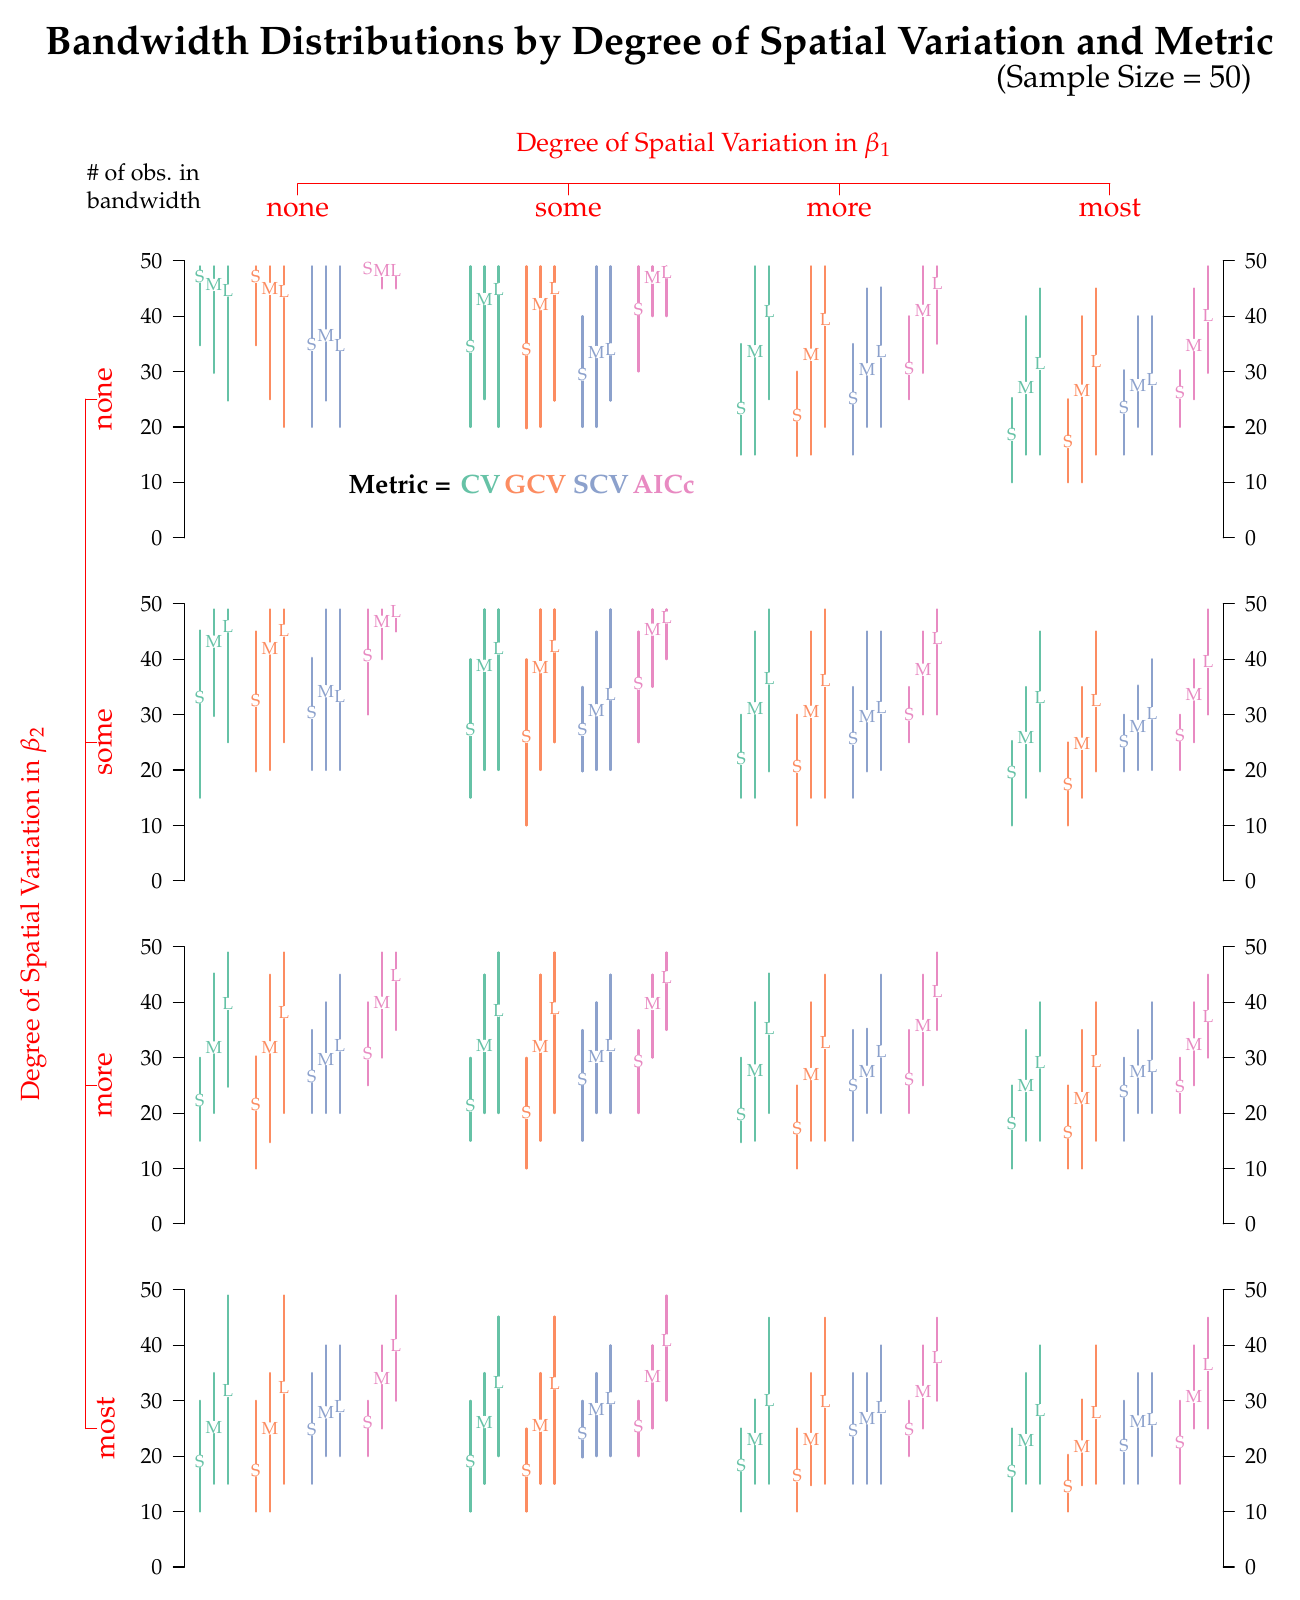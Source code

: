 % Created by tikzDevice version 0.6.2 on 2012-11-02 14:50:06
% !TEX encoding = UTF-8 Unicode

\documentclass{article}
\nonstopmode

\usepackage{tikz}

\usepackage[active,tightpage,psfixbb]{preview}

\PreviewEnvironment{pgfpicture}

\setlength\PreviewBorder{0pt}

\newcommand{\SweaveOpts}[1]{}  % do not interfere with LaTeX
\newcommand{\SweaveInput}[1]{} % because they are not real TeX commands
\newcommand{\Sexpr}[1]{}       % will only be parsed by R


\usepackage[height = 9in, top = 1in, width = 6.3 in]{geometry}
\usepackage{verbatim, amsmath, amsthm, amssymb}
% Palatino for rm and math | Helvetica for ss | Courier for tt
\usepackage{mathpazo} % math & rm
\linespread{1.05}        % Palatino needs more leading (space between lines)
\usepackage[scaled]{helvet} % ss
%\usepackage{courier} % tt
\normalfont
\usepackage[T1]{fontenc}

\title{A Monte Carlo Investigation of Locally Weighted Regression}
\author{Aaron Swoboda and Sam Carruthers}

\begin{document}

\begin{tikzpicture}[x=1pt,y=1pt]
\definecolor[named]{drawColor}{rgb}{0.00,0.00,0.00}
\definecolor[named]{fillColor}{rgb}{1.00,1.00,1.00}
\fill[color=fillColor,fill opacity=0.00,] (0,0) rectangle (469.75,578.16);
\begin{scope}
\path[clip] ( 58.69,371.90) rectangle (156.51,495.86);
\definecolor[named]{drawColor}{rgb}{1.00,1.00,1.00}
\definecolor[named]{fillColor}{rgb}{1.00,1.00,1.00}
\end{scope}
\begin{scope}
\path[clip] ( 66.61,379.82) rectangle (148.59,487.94);
\definecolor[named]{drawColor}{rgb}{1.00,1.00,1.00}
\definecolor[named]{fillColor}{rgb}{1.00,1.00,1.00}
\definecolor[named]{drawColor}{rgb}{0.40,0.76,0.65}

\draw[color=drawColor,line width= 0.8pt,line cap=round,line join=round,fill opacity=0.00,] ( 72.18,453.40) --
	( 72.18,481.93);

\draw[fill=fillColor,draw opacity=0.00,] ( 72.18,478.21) circle (  2.23);

\node[color=drawColor,anchor=base,inner sep=0pt, outer sep=0pt, scale=  0.63] at ( 72.18,476.03) {S};

\draw[color=drawColor,line width= 0.8pt,line cap=round,line join=round,fill opacity=0.00,] ( 77.24,443.39) --
	( 77.24,481.93);

\draw[fill=fillColor,draw opacity=0.00,] ( 77.24,475.21) circle (  2.23);

\node[color=drawColor,anchor=base,inner sep=0pt, outer sep=0pt, scale=  0.63] at ( 77.24,473.02) {M};

\draw[color=drawColor,line width= 0.8pt,line cap=round,line join=round,fill opacity=0.00,] ( 82.30,433.38) --
	( 82.30,481.93);

\draw[fill=fillColor,draw opacity=0.00,] ( 82.30,473.18) circle (  2.23);

\node[color=drawColor,anchor=base,inner sep=0pt, outer sep=0pt, scale=  0.63] at ( 82.30,471.00) {L};
\definecolor[named]{drawColor}{rgb}{0.99,0.55,0.38}

\draw[color=drawColor,line width= 0.8pt,line cap=round,line join=round,fill opacity=0.00,] ( 92.42,453.40) --
	( 92.42,481.93);

\draw[fill=fillColor,draw opacity=0.00,] ( 92.42,478.15) circle (  2.23);

\node[color=drawColor,anchor=base,inner sep=0pt, outer sep=0pt, scale=  0.63] at ( 92.42,475.97) {S};

\draw[color=drawColor,line width= 0.8pt,line cap=round,line join=round,fill opacity=0.00,] ( 97.48,433.88) --
	( 97.48,481.93);

\draw[fill=fillColor,draw opacity=0.00,] ( 97.48,473.78) circle (  2.23);

\node[color=drawColor,anchor=base,inner sep=0pt, outer sep=0pt, scale=  0.63] at ( 97.48,471.60) {M};

\draw[color=drawColor,line width= 0.8pt,line cap=round,line join=round,fill opacity=0.00,] (102.54,423.87) --
	(102.54,481.93);

\draw[fill=fillColor,draw opacity=0.00,] (102.54,472.90) circle (  2.23);

\node[color=drawColor,anchor=base,inner sep=0pt, outer sep=0pt, scale=  0.63] at (102.54,470.72) {L};
\definecolor[named]{drawColor}{rgb}{0.55,0.63,0.80}

\draw[color=drawColor,line width= 0.8pt,line cap=round,line join=round,fill opacity=0.00,] (112.66,423.87) --
	(112.66,481.93);

\draw[fill=fillColor,draw opacity=0.00,] (112.66,453.54) circle (  2.23);

\node[color=drawColor,anchor=base,inner sep=0pt, outer sep=0pt, scale=  0.63] at (112.66,451.36) {S};

\draw[color=drawColor,line width= 0.8pt,line cap=round,line join=round,fill opacity=0.00,] (117.72,433.38) --
	(117.72,481.93);

\draw[fill=fillColor,draw opacity=0.00,] (117.72,456.94) circle (  2.23);

\node[color=drawColor,anchor=base,inner sep=0pt, outer sep=0pt, scale=  0.63] at (117.72,454.76) {M};

\draw[color=drawColor,line width= 0.8pt,line cap=round,line join=round,fill opacity=0.00,] (122.78,423.87) --
	(122.78,481.93);

\draw[fill=fillColor,draw opacity=0.00,] (122.78,453.50) circle (  2.23);

\node[color=drawColor,anchor=base,inner sep=0pt, outer sep=0pt, scale=  0.63] at (122.78,451.32) {L};
\definecolor[named]{drawColor}{rgb}{0.91,0.54,0.76}

\draw[color=drawColor,line width= 0.8pt,line cap=round,line join=round,fill opacity=0.00,] (132.90,481.53) --
	(132.90,481.93);

\draw[fill=fillColor,draw opacity=0.00,] (132.90,481.33) circle (  2.23);

\node[color=drawColor,anchor=base,inner sep=0pt, outer sep=0pt, scale=  0.63] at (132.90,479.15) {S};

\draw[color=drawColor,line width= 0.8pt,line cap=round,line join=round,fill opacity=0.00,] (137.96,473.92) --
	(137.96,481.93);

\draw[fill=fillColor,draw opacity=0.00,] (137.96,480.31) circle (  2.23);

\node[color=drawColor,anchor=base,inner sep=0pt, outer sep=0pt, scale=  0.63] at (137.96,478.13) {M};

\draw[color=drawColor,line width= 0.8pt,line cap=round,line join=round,fill opacity=0.00,] (143.02,473.92) --
	(143.02,481.93);

\draw[fill=fillColor,draw opacity=0.00,] (143.02,480.59) circle (  2.23);

\node[color=drawColor,anchor=base,inner sep=0pt, outer sep=0pt, scale=  0.63] at (143.02,478.41) {L};
\end{scope}
\begin{scope}
\path[clip] (  0.00,  0.00) rectangle (469.75,578.16);
\definecolor[named]{drawColor}{rgb}{1.00,1.00,1.00}
\definecolor[named]{fillColor}{rgb}{1.00,1.00,1.00}
\definecolor[named]{drawColor}{rgb}{0.00,0.00,0.00}

\draw[color=drawColor,line cap=round,line join=round,fill opacity=0.00,] ( 66.61,383.82) -- ( 66.61,483.94);

\draw[color=drawColor,line cap=round,line join=round,fill opacity=0.00,] ( 66.61,383.82) -- ( 62.65,383.82);

\draw[color=drawColor,line cap=round,line join=round,fill opacity=0.00,] ( 66.61,403.84) -- ( 62.65,403.84);

\draw[color=drawColor,line cap=round,line join=round,fill opacity=0.00,] ( 66.61,423.87) -- ( 62.65,423.87);

\draw[color=drawColor,line cap=round,line join=round,fill opacity=0.00,] ( 66.61,443.89) -- ( 62.65,443.89);

\draw[color=drawColor,line cap=round,line join=round,fill opacity=0.00,] ( 66.61,463.91) -- ( 62.65,463.91);

\draw[color=drawColor,line cap=round,line join=round,fill opacity=0.00,] ( 66.61,483.94) -- ( 62.65,483.94);

\node[color=drawColor,anchor=base east,inner sep=0pt, outer sep=0pt, scale=  0.79] at ( 58.69,381.09) {0};

\node[color=drawColor,anchor=base east,inner sep=0pt, outer sep=0pt, scale=  0.79] at ( 58.69,401.12) {10};

\node[color=drawColor,anchor=base east,inner sep=0pt, outer sep=0pt, scale=  0.79] at ( 58.69,421.14) {20};

\node[color=drawColor,anchor=base east,inner sep=0pt, outer sep=0pt, scale=  0.79] at ( 58.69,441.16) {30};

\node[color=drawColor,anchor=base east,inner sep=0pt, outer sep=0pt, scale=  0.79] at ( 58.69,461.19) {40};

\node[color=drawColor,anchor=base east,inner sep=0pt, outer sep=0pt, scale=  0.79] at ( 58.69,481.21) {50};
\end{scope}
\begin{scope}
\path[clip] (164.43,379.82) rectangle (246.40,487.94);
\definecolor[named]{drawColor}{rgb}{1.00,1.00,1.00}
\definecolor[named]{fillColor}{rgb}{1.00,1.00,1.00}
\end{scope}
\begin{scope}
\path[clip] (156.51,371.90) rectangle (254.32,495.86);
\definecolor[named]{drawColor}{rgb}{1.00,1.00,1.00}
\definecolor[named]{fillColor}{rgb}{1.00,1.00,1.00}
\end{scope}
\begin{scope}
\path[clip] (164.43,379.82) rectangle (246.40,487.94);
\definecolor[named]{drawColor}{rgb}{1.00,1.00,1.00}
\definecolor[named]{fillColor}{rgb}{1.00,1.00,1.00}
\definecolor[named]{drawColor}{rgb}{0.40,0.76,0.65}

\draw[color=drawColor,line width= 0.8pt,line cap=round,line join=round,fill opacity=0.00,] (169.99,423.87) --
	(169.99,481.93);

\draw[fill=fillColor,draw opacity=0.00,] (169.99,452.90) circle (  2.23);

\node[color=drawColor,anchor=base,inner sep=0pt, outer sep=0pt, scale=  0.63] at (169.99,450.72) {S};

\draw[color=drawColor,line width= 0.8pt,line cap=round,line join=round,fill opacity=0.00,] (175.05,433.88) --
	(175.05,481.93);

\draw[fill=fillColor,draw opacity=0.00,] (175.05,470.10) circle (  2.23);

\node[color=drawColor,anchor=base,inner sep=0pt, outer sep=0pt, scale=  0.63] at (175.05,467.92) {M};

\draw[color=drawColor,line width= 0.8pt,line cap=round,line join=round,fill opacity=0.00,] (180.11,423.87) --
	(180.11,481.93);

\draw[fill=fillColor,draw opacity=0.00,] (180.11,473.74) circle (  2.23);

\node[color=drawColor,anchor=base,inner sep=0pt, outer sep=0pt, scale=  0.63] at (180.11,471.56) {L};
\definecolor[named]{drawColor}{rgb}{0.99,0.55,0.38}

\draw[color=drawColor,line width= 0.8pt,line cap=round,line join=round,fill opacity=0.00,] (190.23,423.37) --
	(190.23,481.93);

\draw[fill=fillColor,draw opacity=0.00,] (190.23,451.90) circle (  2.23);

\node[color=drawColor,anchor=base,inner sep=0pt, outer sep=0pt, scale=  0.63] at (190.23,449.72) {S};

\draw[color=drawColor,line width= 0.8pt,line cap=round,line join=round,fill opacity=0.00,] (195.29,423.87) --
	(195.29,481.93);

\draw[fill=fillColor,draw opacity=0.00,] (195.29,468.26) circle (  2.23);

\node[color=drawColor,anchor=base,inner sep=0pt, outer sep=0pt, scale=  0.63] at (195.29,466.08) {M};

\draw[color=drawColor,line width= 0.8pt,line cap=round,line join=round,fill opacity=0.00,] (200.35,433.38) --
	(200.35,481.93);

\draw[fill=fillColor,draw opacity=0.00,] (200.35,473.80) circle (  2.23);

\node[color=drawColor,anchor=base,inner sep=0pt, outer sep=0pt, scale=  0.63] at (200.35,471.62) {L};
\definecolor[named]{drawColor}{rgb}{0.55,0.63,0.80}

\draw[color=drawColor,line width= 0.8pt,line cap=round,line join=round,fill opacity=0.00,] (210.47,423.87) --
	(210.47,463.91);

\draw[fill=fillColor,draw opacity=0.00,] (210.47,442.79) circle (  2.23);

\node[color=drawColor,anchor=base,inner sep=0pt, outer sep=0pt, scale=  0.63] at (210.47,440.61) {S};

\draw[color=drawColor,line width= 0.8pt,line cap=round,line join=round,fill opacity=0.00,] (215.53,423.87) --
	(215.53,481.93);

\draw[fill=fillColor,draw opacity=0.00,] (215.53,450.94) circle (  2.23);

\node[color=drawColor,anchor=base,inner sep=0pt, outer sep=0pt, scale=  0.63] at (215.53,448.76) {M};

\draw[color=drawColor,line width= 0.8pt,line cap=round,line join=round,fill opacity=0.00,] (220.60,433.38) --
	(220.60,481.93);

\draw[fill=fillColor,draw opacity=0.00,] (220.60,451.94) circle (  2.23);

\node[color=drawColor,anchor=base,inner sep=0pt, outer sep=0pt, scale=  0.63] at (220.60,449.76) {L};
\definecolor[named]{drawColor}{rgb}{0.91,0.54,0.76}

\draw[color=drawColor,line width= 0.8pt,line cap=round,line join=round,fill opacity=0.00,] (230.72,443.89) --
	(230.72,481.93);

\draw[fill=fillColor,draw opacity=0.00,] (230.72,466.50) circle (  2.23);

\node[color=drawColor,anchor=base,inner sep=0pt, outer sep=0pt, scale=  0.63] at (230.72,464.31) {S};

\draw[color=drawColor,line width= 0.8pt,line cap=round,line join=round,fill opacity=0.00,] (235.78,463.91) --
	(235.78,481.93);

\draw[fill=fillColor,draw opacity=0.00,] (235.78,477.81) circle (  2.23);

\node[color=drawColor,anchor=base,inner sep=0pt, outer sep=0pt, scale=  0.63] at (235.78,475.63) {M};

\draw[color=drawColor,line width= 0.8pt,line cap=round,line join=round,fill opacity=0.00,] (240.84,463.91) --
	(240.84,481.93);

\draw[fill=fillColor,draw opacity=0.00,] (240.84,479.77) circle (  2.23);

\node[color=drawColor,anchor=base,inner sep=0pt, outer sep=0pt, scale=  0.63] at (240.84,477.59) {L};
\end{scope}
\begin{scope}
\path[clip] (262.24,379.82) rectangle (344.22,487.94);
\definecolor[named]{drawColor}{rgb}{1.00,1.00,1.00}
\definecolor[named]{fillColor}{rgb}{1.00,1.00,1.00}
\end{scope}
\begin{scope}
\path[clip] (254.32,371.90) rectangle (352.14,495.86);
\definecolor[named]{drawColor}{rgb}{1.00,1.00,1.00}
\definecolor[named]{fillColor}{rgb}{1.00,1.00,1.00}
\end{scope}
\begin{scope}
\path[clip] (262.24,379.82) rectangle (344.22,487.94);
\definecolor[named]{drawColor}{rgb}{1.00,1.00,1.00}
\definecolor[named]{fillColor}{rgb}{1.00,1.00,1.00}
\definecolor[named]{drawColor}{rgb}{0.40,0.76,0.65}

\draw[color=drawColor,line width= 0.8pt,line cap=round,line join=round,fill opacity=0.00,] (267.81,413.86) --
	(267.81,453.90);

\draw[fill=fillColor,draw opacity=0.00,] (267.81,430.47) circle (  2.23);

\node[color=drawColor,anchor=base,inner sep=0pt, outer sep=0pt, scale=  0.63] at (267.81,428.29) {S};

\draw[color=drawColor,line width= 0.8pt,line cap=round,line join=round,fill opacity=0.00,] (272.87,413.86) --
	(272.87,481.93);

\draw[fill=fillColor,draw opacity=0.00,] (272.87,451.22) circle (  2.23);

\node[color=drawColor,anchor=base,inner sep=0pt, outer sep=0pt, scale=  0.63] at (272.87,449.04) {M};

\draw[color=drawColor,line width= 0.8pt,line cap=round,line join=round,fill opacity=0.00,] (277.93,433.88) --
	(277.93,481.93);

\draw[fill=fillColor,draw opacity=0.00,] (277.93,465.76) circle (  2.23);

\node[color=drawColor,anchor=base,inner sep=0pt, outer sep=0pt, scale=  0.63] at (277.93,463.57) {L};
\definecolor[named]{drawColor}{rgb}{0.99,0.55,0.38}

\draw[color=drawColor,line width= 0.8pt,line cap=round,line join=round,fill opacity=0.00,] (288.05,413.35) --
	(288.05,443.89);

\draw[fill=fillColor,draw opacity=0.00,] (288.05,428.07) circle (  2.23);

\node[color=drawColor,anchor=base,inner sep=0pt, outer sep=0pt, scale=  0.63] at (288.05,425.89) {S};

\draw[color=drawColor,line width= 0.8pt,line cap=round,line join=round,fill opacity=0.00,] (293.11,413.86) --
	(293.11,481.93);

\draw[fill=fillColor,draw opacity=0.00,] (293.11,449.98) circle (  2.23);

\node[color=drawColor,anchor=base,inner sep=0pt, outer sep=0pt, scale=  0.63] at (293.11,447.80) {M};

\draw[color=drawColor,line width= 0.8pt,line cap=round,line join=round,fill opacity=0.00,] (298.17,423.87) --
	(298.17,481.93);

\draw[fill=fillColor,draw opacity=0.00,] (298.17,462.63) circle (  2.23);

\node[color=drawColor,anchor=base,inner sep=0pt, outer sep=0pt, scale=  0.63] at (298.17,460.45) {L};
\definecolor[named]{drawColor}{rgb}{0.55,0.63,0.80}

\draw[color=drawColor,line width= 0.8pt,line cap=round,line join=round,fill opacity=0.00,] (308.29,413.86) --
	(308.29,453.90);

\draw[fill=fillColor,draw opacity=0.00,] (308.29,434.28) circle (  2.23);

\node[color=drawColor,anchor=base,inner sep=0pt, outer sep=0pt, scale=  0.63] at (308.29,432.10) {S};

\draw[color=drawColor,line width= 0.8pt,line cap=round,line join=round,fill opacity=0.00,] (313.35,423.87) --
	(313.35,473.92);

\draw[fill=fillColor,draw opacity=0.00,] (313.35,444.69) circle (  2.23);

\node[color=drawColor,anchor=base,inner sep=0pt, outer sep=0pt, scale=  0.63] at (313.35,442.51) {M};

\draw[color=drawColor,line width= 0.8pt,line cap=round,line join=round,fill opacity=0.00,] (318.41,423.87) --
	(318.41,474.33);

\draw[fill=fillColor,draw opacity=0.00,] (318.41,451.10) circle (  2.23);

\node[color=drawColor,anchor=base,inner sep=0pt, outer sep=0pt, scale=  0.63] at (318.41,448.92) {L};
\definecolor[named]{drawColor}{rgb}{0.91,0.54,0.76}

\draw[color=drawColor,line width= 0.8pt,line cap=round,line join=round,fill opacity=0.00,] (328.53,433.88) --
	(328.53,463.91);

\draw[fill=fillColor,draw opacity=0.00,] (328.53,444.89) circle (  2.23);

\node[color=drawColor,anchor=base,inner sep=0pt, outer sep=0pt, scale=  0.63] at (328.53,442.71) {S};

\draw[color=drawColor,line width= 0.8pt,line cap=round,line join=round,fill opacity=0.00,] (333.59,443.39) --
	(333.59,481.93);

\draw[fill=fillColor,draw opacity=0.00,] (333.59,465.84) circle (  2.23);

\node[color=drawColor,anchor=base,inner sep=0pt, outer sep=0pt, scale=  0.63] at (333.59,463.65) {M};

\draw[color=drawColor,line width= 0.8pt,line cap=round,line join=round,fill opacity=0.00,] (338.65,453.90) --
	(338.65,481.93);

\draw[fill=fillColor,draw opacity=0.00,] (338.65,475.69) circle (  2.23);

\node[color=drawColor,anchor=base,inner sep=0pt, outer sep=0pt, scale=  0.63] at (338.65,473.50) {L};
\end{scope}
\begin{scope}
\path[clip] (360.06,379.82) rectangle (442.03,487.94);
\definecolor[named]{drawColor}{rgb}{1.00,1.00,1.00}
\definecolor[named]{fillColor}{rgb}{1.00,1.00,1.00}
\end{scope}
\begin{scope}
\path[clip] (352.14,371.90) rectangle (449.95,495.86);
\definecolor[named]{drawColor}{rgb}{1.00,1.00,1.00}
\definecolor[named]{fillColor}{rgb}{1.00,1.00,1.00}
\end{scope}
\begin{scope}
\path[clip] (360.06,379.82) rectangle (442.03,487.94);
\definecolor[named]{drawColor}{rgb}{1.00,1.00,1.00}
\definecolor[named]{fillColor}{rgb}{1.00,1.00,1.00}
\definecolor[named]{drawColor}{rgb}{0.40,0.76,0.65}

\draw[color=drawColor,line width= 0.8pt,line cap=round,line join=round,fill opacity=0.00,] (365.62,403.84) --
	(365.62,434.38);

\draw[fill=fillColor,draw opacity=0.00,] (365.62,421.06) circle (  2.23);

\node[color=drawColor,anchor=base,inner sep=0pt, outer sep=0pt, scale=  0.63] at (365.62,418.88) {S};

\draw[color=drawColor,line width= 0.8pt,line cap=round,line join=round,fill opacity=0.00,] (370.69,413.86) --
	(370.69,463.91);

\draw[fill=fillColor,draw opacity=0.00,] (370.69,437.98) circle (  2.23);

\node[color=drawColor,anchor=base,inner sep=0pt, outer sep=0pt, scale=  0.63] at (370.69,435.80) {M};

\draw[color=drawColor,line width= 0.8pt,line cap=round,line join=round,fill opacity=0.00,] (375.75,413.86) --
	(375.75,473.92);

\draw[fill=fillColor,draw opacity=0.00,] (375.75,446.71) circle (  2.23);

\node[color=drawColor,anchor=base,inner sep=0pt, outer sep=0pt, scale=  0.63] at (375.75,444.53) {L};
\definecolor[named]{drawColor}{rgb}{0.99,0.55,0.38}

\draw[color=drawColor,line width= 0.8pt,line cap=round,line join=round,fill opacity=0.00,] (385.87,403.84) --
	(385.87,433.88);

\draw[fill=fillColor,draw opacity=0.00,] (385.87,418.46) circle (  2.23);

\node[color=drawColor,anchor=base,inner sep=0pt, outer sep=0pt, scale=  0.63] at (385.87,416.28) {S};

\draw[color=drawColor,line width= 0.8pt,line cap=round,line join=round,fill opacity=0.00,] (390.93,403.84) --
	(390.93,463.91);

\draw[fill=fillColor,draw opacity=0.00,] (390.93,436.98) circle (  2.23);

\node[color=drawColor,anchor=base,inner sep=0pt, outer sep=0pt, scale=  0.63] at (390.93,434.80) {M};

\draw[color=drawColor,line width= 0.8pt,line cap=round,line join=round,fill opacity=0.00,] (395.99,413.86) --
	(395.99,473.92);

\draw[fill=fillColor,draw opacity=0.00,] (395.99,447.71) circle (  2.23);

\node[color=drawColor,anchor=base,inner sep=0pt, outer sep=0pt, scale=  0.63] at (395.99,445.53) {L};
\definecolor[named]{drawColor}{rgb}{0.55,0.63,0.80}

\draw[color=drawColor,line width= 0.8pt,line cap=round,line join=round,fill opacity=0.00,] (406.11,413.86) --
	(406.11,444.39);

\draw[fill=fillColor,draw opacity=0.00,] (406.11,430.87) circle (  2.23);

\node[color=drawColor,anchor=base,inner sep=0pt, outer sep=0pt, scale=  0.63] at (406.11,428.69) {S};

\draw[color=drawColor,line width= 0.8pt,line cap=round,line join=round,fill opacity=0.00,] (411.17,423.87) --
	(411.17,463.91);

\draw[fill=fillColor,draw opacity=0.00,] (411.17,438.98) circle (  2.23);

\node[color=drawColor,anchor=base,inner sep=0pt, outer sep=0pt, scale=  0.63] at (411.17,436.80) {M};

\draw[color=drawColor,line width= 0.8pt,line cap=round,line join=round,fill opacity=0.00,] (416.23,413.86) --
	(416.23,463.91);

\draw[fill=fillColor,draw opacity=0.00,] (416.23,440.99) circle (  2.23);

\node[color=drawColor,anchor=base,inner sep=0pt, outer sep=0pt, scale=  0.63] at (416.23,438.80) {L};
\definecolor[named]{drawColor}{rgb}{0.91,0.54,0.76}

\draw[color=drawColor,line width= 0.8pt,line cap=round,line join=round,fill opacity=0.00,] (426.35,423.87) --
	(426.35,444.39);

\draw[fill=fillColor,draw opacity=0.00,] (426.35,436.28) circle (  2.23);

\node[color=drawColor,anchor=base,inner sep=0pt, outer sep=0pt, scale=  0.63] at (426.35,434.10) {S};

\draw[color=drawColor,line width= 0.8pt,line cap=round,line join=round,fill opacity=0.00,] (431.41,433.88) --
	(431.41,473.92);

\draw[fill=fillColor,draw opacity=0.00,] (431.41,453.50) circle (  2.23);

\node[color=drawColor,anchor=base,inner sep=0pt, outer sep=0pt, scale=  0.63] at (431.41,451.32) {M};

\draw[color=drawColor,line width= 0.8pt,line cap=round,line join=round,fill opacity=0.00,] (436.47,443.39) --
	(436.47,481.93);

\draw[fill=fillColor,draw opacity=0.00,] (436.47,464.03) circle (  2.23);

\node[color=drawColor,anchor=base,inner sep=0pt, outer sep=0pt, scale=  0.63] at (436.47,461.85) {L};
\end{scope}
\begin{scope}
\path[clip] (  0.00,  0.00) rectangle (469.75,578.16);
\definecolor[named]{drawColor}{rgb}{1.00,1.00,1.00}
\definecolor[named]{fillColor}{rgb}{1.00,1.00,1.00}
\definecolor[named]{drawColor}{rgb}{0.00,0.00,0.00}

\draw[color=drawColor,line cap=round,line join=round,fill opacity=0.00,] (442.03,383.82) -- (442.03,483.94);

\draw[color=drawColor,line cap=round,line join=round,fill opacity=0.00,] (442.03,383.82) -- (445.99,383.82);

\draw[color=drawColor,line cap=round,line join=round,fill opacity=0.00,] (442.03,403.84) -- (445.99,403.84);

\draw[color=drawColor,line cap=round,line join=round,fill opacity=0.00,] (442.03,423.87) -- (445.99,423.87);

\draw[color=drawColor,line cap=round,line join=round,fill opacity=0.00,] (442.03,443.89) -- (445.99,443.89);

\draw[color=drawColor,line cap=round,line join=round,fill opacity=0.00,] (442.03,463.91) -- (445.99,463.91);

\draw[color=drawColor,line cap=round,line join=round,fill opacity=0.00,] (442.03,483.94) -- (445.99,483.94);

\node[color=drawColor,anchor=base west,inner sep=0pt, outer sep=0pt, scale=  0.79] at (449.95,381.09) {0};

\node[color=drawColor,anchor=base west,inner sep=0pt, outer sep=0pt, scale=  0.79] at (449.95,401.12) {10};

\node[color=drawColor,anchor=base west,inner sep=0pt, outer sep=0pt, scale=  0.79] at (449.95,421.14) {20};

\node[color=drawColor,anchor=base west,inner sep=0pt, outer sep=0pt, scale=  0.79] at (449.95,441.16) {30};

\node[color=drawColor,anchor=base west,inner sep=0pt, outer sep=0pt, scale=  0.79] at (449.95,461.19) {40};

\node[color=drawColor,anchor=base west,inner sep=0pt, outer sep=0pt, scale=  0.79] at (449.95,481.21) {50};
\end{scope}
\begin{scope}
\path[clip] ( 66.61,255.85) rectangle (148.59,363.98);
\definecolor[named]{drawColor}{rgb}{1.00,1.00,1.00}
\definecolor[named]{fillColor}{rgb}{1.00,1.00,1.00}
\end{scope}
\begin{scope}
\path[clip] ( 58.69,247.93) rectangle (156.51,371.90);
\definecolor[named]{drawColor}{rgb}{1.00,1.00,1.00}
\definecolor[named]{fillColor}{rgb}{1.00,1.00,1.00}
\end{scope}
\begin{scope}
\path[clip] ( 66.61,255.85) rectangle (148.59,363.98);
\definecolor[named]{drawColor}{rgb}{1.00,1.00,1.00}
\definecolor[named]{fillColor}{rgb}{1.00,1.00,1.00}
\definecolor[named]{drawColor}{rgb}{0.40,0.76,0.65}

\draw[color=drawColor,line width= 0.8pt,line cap=round,line join=round,fill opacity=0.00,] ( 72.18,289.89) --
	( 72.18,350.36);

\draw[fill=fillColor,draw opacity=0.00,] ( 72.18,326.23) circle (  2.23);

\node[color=drawColor,anchor=base,inner sep=0pt, outer sep=0pt, scale=  0.63] at ( 72.18,324.05) {S};

\draw[color=drawColor,line width= 0.8pt,line cap=round,line join=round,fill opacity=0.00,] ( 77.24,319.42) --
	( 77.24,357.97);

\draw[fill=fillColor,draw opacity=0.00,] ( 77.24,346.30) circle (  2.23);

\node[color=drawColor,anchor=base,inner sep=0pt, outer sep=0pt, scale=  0.63] at ( 77.24,344.11) {M};

\draw[color=drawColor,line width= 0.8pt,line cap=round,line join=round,fill opacity=0.00,] ( 82.30,309.91) --
	( 82.30,357.97);

\draw[fill=fillColor,draw opacity=0.00,] ( 82.30,351.84) circle (  2.23);

\node[color=drawColor,anchor=base,inner sep=0pt, outer sep=0pt, scale=  0.63] at ( 82.30,349.66) {L};
\definecolor[named]{drawColor}{rgb}{0.99,0.55,0.38}

\draw[color=drawColor,line width= 0.8pt,line cap=round,line join=round,fill opacity=0.00,] ( 92.42,299.40) --
	( 92.42,349.96);

\draw[fill=fillColor,draw opacity=0.00,] ( 92.42,324.95) circle (  2.23);

\node[color=drawColor,anchor=base,inner sep=0pt, outer sep=0pt, scale=  0.63] at ( 92.42,322.77) {S};

\draw[color=drawColor,line width= 0.8pt,line cap=round,line join=round,fill opacity=0.00,] ( 97.48,299.90) --
	( 97.48,357.97);

\draw[fill=fillColor,draw opacity=0.00,] ( 97.48,343.83) circle (  2.23);

\node[color=drawColor,anchor=base,inner sep=0pt, outer sep=0pt, scale=  0.63] at ( 97.48,341.65) {M};

\draw[color=drawColor,line width= 0.8pt,line cap=round,line join=round,fill opacity=0.00,] (102.54,309.91) --
	(102.54,357.97);

\draw[fill=fillColor,draw opacity=0.00,] (102.54,350.28) circle (  2.23);

\node[color=drawColor,anchor=base,inner sep=0pt, outer sep=0pt, scale=  0.63] at (102.54,348.10) {L};
\definecolor[named]{drawColor}{rgb}{0.55,0.63,0.80}

\draw[color=drawColor,line width= 0.8pt,line cap=round,line join=round,fill opacity=0.00,] (112.66,299.90) --
	(112.66,340.45);

\draw[fill=fillColor,draw opacity=0.00,] (112.66,320.61) circle (  2.23);

\node[color=drawColor,anchor=base,inner sep=0pt, outer sep=0pt, scale=  0.63] at (112.66,318.42) {S};

\draw[color=drawColor,line width= 0.8pt,line cap=round,line join=round,fill opacity=0.00,] (117.72,299.90) --
	(117.72,357.97);

\draw[fill=fillColor,draw opacity=0.00,] (117.72,328.35) circle (  2.23);

\node[color=drawColor,anchor=base,inner sep=0pt, outer sep=0pt, scale=  0.63] at (117.72,326.17) {M};

\draw[color=drawColor,line width= 0.8pt,line cap=round,line join=round,fill opacity=0.00,] (122.78,299.90) --
	(122.78,357.97);

\draw[fill=fillColor,draw opacity=0.00,] (122.78,326.61) circle (  2.23);

\node[color=drawColor,anchor=base,inner sep=0pt, outer sep=0pt, scale=  0.63] at (122.78,324.43) {L};
\definecolor[named]{drawColor}{rgb}{0.91,0.54,0.76}

\draw[color=drawColor,line width= 0.8pt,line cap=round,line join=round,fill opacity=0.00,] (132.90,319.92) --
	(132.90,357.97);

\draw[fill=fillColor,draw opacity=0.00,] (132.90,341.13) circle (  2.23);

\node[color=drawColor,anchor=base,inner sep=0pt, outer sep=0pt, scale=  0.63] at (132.90,338.95) {S};

\draw[color=drawColor,line width= 0.8pt,line cap=round,line join=round,fill opacity=0.00,] (137.96,339.95) --
	(137.96,357.97);

\draw[fill=fillColor,draw opacity=0.00,] (137.96,353.48) circle (  2.23);

\node[color=drawColor,anchor=base,inner sep=0pt, outer sep=0pt, scale=  0.63] at (137.96,351.30) {M};

\draw[color=drawColor,line width= 0.8pt,line cap=round,line join=round,fill opacity=0.00,] (143.02,349.96) --
	(143.02,357.97);

\draw[fill=fillColor,draw opacity=0.00,] (143.02,357.09) circle (  2.23);

\node[color=drawColor,anchor=base,inner sep=0pt, outer sep=0pt, scale=  0.63] at (143.02,354.91) {L};
\end{scope}
\begin{scope}
\path[clip] (  0.00,  0.00) rectangle (469.75,578.16);
\definecolor[named]{drawColor}{rgb}{1.00,1.00,1.00}
\definecolor[named]{fillColor}{rgb}{1.00,1.00,1.00}
\definecolor[named]{drawColor}{rgb}{0.00,0.00,0.00}

\draw[color=drawColor,line cap=round,line join=round,fill opacity=0.00,] ( 66.61,259.86) -- ( 66.61,359.97);

\draw[color=drawColor,line cap=round,line join=round,fill opacity=0.00,] ( 66.61,259.86) -- ( 62.65,259.86);

\draw[color=drawColor,line cap=round,line join=round,fill opacity=0.00,] ( 66.61,279.88) -- ( 62.65,279.88);

\draw[color=drawColor,line cap=round,line join=round,fill opacity=0.00,] ( 66.61,299.90) -- ( 62.65,299.90);

\draw[color=drawColor,line cap=round,line join=round,fill opacity=0.00,] ( 66.61,319.92) -- ( 62.65,319.92);

\draw[color=drawColor,line cap=round,line join=round,fill opacity=0.00,] ( 66.61,339.95) -- ( 62.65,339.95);

\draw[color=drawColor,line cap=round,line join=round,fill opacity=0.00,] ( 66.61,359.97) -- ( 62.65,359.97);

\node[color=drawColor,anchor=base east,inner sep=0pt, outer sep=0pt, scale=  0.79] at ( 58.69,257.13) {0};

\node[color=drawColor,anchor=base east,inner sep=0pt, outer sep=0pt, scale=  0.79] at ( 58.69,277.15) {10};

\node[color=drawColor,anchor=base east,inner sep=0pt, outer sep=0pt, scale=  0.79] at ( 58.69,297.17) {20};

\node[color=drawColor,anchor=base east,inner sep=0pt, outer sep=0pt, scale=  0.79] at ( 58.69,317.20) {30};

\node[color=drawColor,anchor=base east,inner sep=0pt, outer sep=0pt, scale=  0.79] at ( 58.69,337.22) {40};

\node[color=drawColor,anchor=base east,inner sep=0pt, outer sep=0pt, scale=  0.79] at ( 58.69,357.24) {50};
\end{scope}
\begin{scope}
\path[clip] (164.43,255.85) rectangle (246.40,363.98);
\definecolor[named]{drawColor}{rgb}{1.00,1.00,1.00}
\definecolor[named]{fillColor}{rgb}{1.00,1.00,1.00}
\end{scope}
\begin{scope}
\path[clip] (156.51,247.93) rectangle (254.32,371.90);
\definecolor[named]{drawColor}{rgb}{1.00,1.00,1.00}
\definecolor[named]{fillColor}{rgb}{1.00,1.00,1.00}
\end{scope}
\begin{scope}
\path[clip] (164.43,255.85) rectangle (246.40,363.98);
\definecolor[named]{drawColor}{rgb}{1.00,1.00,1.00}
\definecolor[named]{fillColor}{rgb}{1.00,1.00,1.00}
\definecolor[named]{drawColor}{rgb}{0.40,0.76,0.65}

\draw[color=drawColor,line width= 0.8pt,line cap=round,line join=round,fill opacity=0.00,] (169.99,289.89) --
	(169.99,339.95);

\draw[fill=fillColor,draw opacity=0.00,] (169.99,314.42) circle (  2.23);

\node[color=drawColor,anchor=base,inner sep=0pt, outer sep=0pt, scale=  0.63] at (169.99,312.24) {S};

\draw[color=drawColor,line width= 0.8pt,line cap=round,line join=round,fill opacity=0.00,] (175.05,299.90) --
	(175.05,357.97);

\draw[fill=fillColor,draw opacity=0.00,] (175.05,337.57) circle (  2.23);

\node[color=drawColor,anchor=base,inner sep=0pt, outer sep=0pt, scale=  0.63] at (175.05,335.38) {M};

\draw[color=drawColor,line width= 0.8pt,line cap=round,line join=round,fill opacity=0.00,] (180.11,299.90) --
	(180.11,357.97);

\draw[fill=fillColor,draw opacity=0.00,] (180.11,343.81) circle (  2.23);

\node[color=drawColor,anchor=base,inner sep=0pt, outer sep=0pt, scale=  0.63] at (180.11,341.63) {L};
\definecolor[named]{drawColor}{rgb}{0.99,0.55,0.38}

\draw[color=drawColor,line width= 0.8pt,line cap=round,line join=round,fill opacity=0.00,] (190.23,279.88) --
	(190.23,339.95);

\draw[fill=fillColor,draw opacity=0.00,] (190.23,311.92) circle (  2.23);

\node[color=drawColor,anchor=base,inner sep=0pt, outer sep=0pt, scale=  0.63] at (190.23,309.73) {S};

\draw[color=drawColor,line width= 0.8pt,line cap=round,line join=round,fill opacity=0.00,] (195.29,299.90) --
	(195.29,357.97);

\draw[fill=fillColor,draw opacity=0.00,] (195.29,337.08) circle (  2.23);

\node[color=drawColor,anchor=base,inner sep=0pt, outer sep=0pt, scale=  0.63] at (195.29,334.90) {M};

\draw[color=drawColor,line width= 0.8pt,line cap=round,line join=round,fill opacity=0.00,] (200.35,309.91) --
	(200.35,357.97);

\draw[fill=fillColor,draw opacity=0.00,] (200.35,344.57) circle (  2.23);

\node[color=drawColor,anchor=base,inner sep=0pt, outer sep=0pt, scale=  0.63] at (200.35,342.39) {L};
\definecolor[named]{drawColor}{rgb}{0.55,0.63,0.80}

\draw[color=drawColor,line width= 0.8pt,line cap=round,line join=round,fill opacity=0.00,] (210.47,299.40) --
	(210.47,329.94);

\draw[fill=fillColor,draw opacity=0.00,] (210.47,314.42) circle (  2.23);

\node[color=drawColor,anchor=base,inner sep=0pt, outer sep=0pt, scale=  0.63] at (210.47,312.24) {S};

\draw[color=drawColor,line width= 0.8pt,line cap=round,line join=round,fill opacity=0.00,] (215.53,299.90) --
	(215.53,349.96);

\draw[fill=fillColor,draw opacity=0.00,] (215.53,321.51) circle (  2.23);

\node[color=drawColor,anchor=base,inner sep=0pt, outer sep=0pt, scale=  0.63] at (215.53,319.32) {M};

\draw[color=drawColor,line width= 0.8pt,line cap=round,line join=round,fill opacity=0.00,] (220.60,299.90) --
	(220.60,357.97);

\draw[fill=fillColor,draw opacity=0.00,] (220.60,327.31) circle (  2.23);

\node[color=drawColor,anchor=base,inner sep=0pt, outer sep=0pt, scale=  0.63] at (220.60,325.13) {L};
\definecolor[named]{drawColor}{rgb}{0.91,0.54,0.76}

\draw[color=drawColor,line width= 0.8pt,line cap=round,line join=round,fill opacity=0.00,] (230.72,309.91) --
	(230.72,349.96);

\draw[fill=fillColor,draw opacity=0.00,] (230.72,331.12) circle (  2.23);

\node[color=drawColor,anchor=base,inner sep=0pt, outer sep=0pt, scale=  0.63] at (230.72,328.94) {S};

\draw[color=drawColor,line width= 0.8pt,line cap=round,line join=round,fill opacity=0.00,] (235.78,329.94) --
	(235.78,357.97);

\draw[fill=fillColor,draw opacity=0.00,] (235.78,350.64) circle (  2.23);

\node[color=drawColor,anchor=base,inner sep=0pt, outer sep=0pt, scale=  0.63] at (235.78,348.46) {M};

\draw[color=drawColor,line width= 0.8pt,line cap=round,line join=round,fill opacity=0.00,] (240.84,339.95) --
	(240.84,357.97);

\draw[fill=fillColor,draw opacity=0.00,] (240.84,355.03) circle (  2.23);

\node[color=drawColor,anchor=base,inner sep=0pt, outer sep=0pt, scale=  0.63] at (240.84,352.84) {L};
\end{scope}
\begin{scope}
\path[clip] (262.24,255.85) rectangle (344.22,363.98);
\definecolor[named]{drawColor}{rgb}{1.00,1.00,1.00}
\definecolor[named]{fillColor}{rgb}{1.00,1.00,1.00}
\end{scope}
\begin{scope}
\path[clip] (254.32,247.93) rectangle (352.14,371.90);
\definecolor[named]{drawColor}{rgb}{1.00,1.00,1.00}
\definecolor[named]{fillColor}{rgb}{1.00,1.00,1.00}
\end{scope}
\begin{scope}
\path[clip] (262.24,255.85) rectangle (344.22,363.98);
\definecolor[named]{drawColor}{rgb}{1.00,1.00,1.00}
\definecolor[named]{fillColor}{rgb}{1.00,1.00,1.00}
\definecolor[named]{drawColor}{rgb}{0.40,0.76,0.65}

\draw[color=drawColor,line width= 0.8pt,line cap=round,line join=round,fill opacity=0.00,] (267.81,289.89) --
	(267.81,319.92);

\draw[fill=fillColor,draw opacity=0.00,] (267.81,304.01) circle (  2.23);

\node[color=drawColor,anchor=base,inner sep=0pt, outer sep=0pt, scale=  0.63] at (267.81,301.82) {S};

\draw[color=drawColor,line width= 0.8pt,line cap=round,line join=round,fill opacity=0.00,] (272.87,289.89) --
	(272.87,349.96);

\draw[fill=fillColor,draw opacity=0.00,] (272.87,322.21) circle (  2.23);

\node[color=drawColor,anchor=base,inner sep=0pt, outer sep=0pt, scale=  0.63] at (272.87,320.03) {M};

\draw[color=drawColor,line width= 0.8pt,line cap=round,line join=round,fill opacity=0.00,] (277.93,299.40) --
	(277.93,357.97);

\draw[fill=fillColor,draw opacity=0.00,] (277.93,333.00) circle (  2.23);

\node[color=drawColor,anchor=base,inner sep=0pt, outer sep=0pt, scale=  0.63] at (277.93,330.82) {L};
\definecolor[named]{drawColor}{rgb}{0.99,0.55,0.38}

\draw[color=drawColor,line width= 0.8pt,line cap=round,line join=round,fill opacity=0.00,] (288.05,279.88) --
	(288.05,319.92);

\draw[fill=fillColor,draw opacity=0.00,] (288.05,301.10) circle (  2.23);

\node[color=drawColor,anchor=base,inner sep=0pt, outer sep=0pt, scale=  0.63] at (288.05,298.92) {S};

\draw[color=drawColor,line width= 0.8pt,line cap=round,line join=round,fill opacity=0.00,] (293.11,289.89) --
	(293.11,349.96);

\draw[fill=fillColor,draw opacity=0.00,] (293.11,320.93) circle (  2.23);

\node[color=drawColor,anchor=base,inner sep=0pt, outer sep=0pt, scale=  0.63] at (293.11,318.74) {M};

\draw[color=drawColor,line width= 0.8pt,line cap=round,line join=round,fill opacity=0.00,] (298.17,289.89) --
	(298.17,357.97);

\draw[fill=fillColor,draw opacity=0.00,] (298.17,332.16) circle (  2.23);

\node[color=drawColor,anchor=base,inner sep=0pt, outer sep=0pt, scale=  0.63] at (298.17,329.98) {L};
\definecolor[named]{drawColor}{rgb}{0.55,0.63,0.80}

\draw[color=drawColor,line width= 0.8pt,line cap=round,line join=round,fill opacity=0.00,] (308.29,289.89) --
	(308.29,329.94);

\draw[fill=fillColor,draw opacity=0.00,] (308.29,311.21) circle (  2.23);

\node[color=drawColor,anchor=base,inner sep=0pt, outer sep=0pt, scale=  0.63] at (308.29,309.03) {S};

\draw[color=drawColor,line width= 0.8pt,line cap=round,line join=round,fill opacity=0.00,] (313.35,299.40) --
	(313.35,349.96);

\draw[fill=fillColor,draw opacity=0.00,] (313.35,319.38) circle (  2.23);

\node[color=drawColor,anchor=base,inner sep=0pt, outer sep=0pt, scale=  0.63] at (313.35,317.20) {M};

\draw[color=drawColor,line width= 0.8pt,line cap=round,line join=round,fill opacity=0.00,] (318.41,299.90) --
	(318.41,349.96);

\draw[fill=fillColor,draw opacity=0.00,] (318.41,322.37) circle (  2.23);

\node[color=drawColor,anchor=base,inner sep=0pt, outer sep=0pt, scale=  0.63] at (318.41,320.19) {L};
\definecolor[named]{drawColor}{rgb}{0.91,0.54,0.76}

\draw[color=drawColor,line width= 0.8pt,line cap=round,line join=round,fill opacity=0.00,] (328.53,309.91) --
	(328.53,329.94);

\draw[fill=fillColor,draw opacity=0.00,] (328.53,319.92) circle (  2.23);

\node[color=drawColor,anchor=base,inner sep=0pt, outer sep=0pt, scale=  0.63] at (328.53,317.74) {S};

\draw[color=drawColor,line width= 0.8pt,line cap=round,line join=round,fill opacity=0.00,] (333.59,319.92) --
	(333.59,349.96);

\draw[fill=fillColor,draw opacity=0.00,] (333.59,336.16) circle (  2.23);

\node[color=drawColor,anchor=base,inner sep=0pt, outer sep=0pt, scale=  0.63] at (333.59,333.98) {M};

\draw[color=drawColor,line width= 0.8pt,line cap=round,line join=round,fill opacity=0.00,] (338.65,319.92) --
	(338.65,357.97);

\draw[fill=fillColor,draw opacity=0.00,] (338.65,347.56) circle (  2.23);

\node[color=drawColor,anchor=base,inner sep=0pt, outer sep=0pt, scale=  0.63] at (338.65,345.37) {L};
\end{scope}
\begin{scope}
\path[clip] (360.06,255.85) rectangle (442.03,363.98);
\definecolor[named]{drawColor}{rgb}{1.00,1.00,1.00}
\definecolor[named]{fillColor}{rgb}{1.00,1.00,1.00}
\end{scope}
\begin{scope}
\path[clip] (352.14,247.93) rectangle (449.95,371.90);
\definecolor[named]{drawColor}{rgb}{1.00,1.00,1.00}
\definecolor[named]{fillColor}{rgb}{1.00,1.00,1.00}
\end{scope}
\begin{scope}
\path[clip] (360.06,255.85) rectangle (442.03,363.98);
\definecolor[named]{drawColor}{rgb}{1.00,1.00,1.00}
\definecolor[named]{fillColor}{rgb}{1.00,1.00,1.00}
\definecolor[named]{drawColor}{rgb}{0.40,0.76,0.65}

\draw[color=drawColor,line width= 0.8pt,line cap=round,line join=round,fill opacity=0.00,] (365.62,279.88) --
	(365.62,310.41);

\draw[fill=fillColor,draw opacity=0.00,] (365.62,299.20) circle (  2.23);

\node[color=drawColor,anchor=base,inner sep=0pt, outer sep=0pt, scale=  0.63] at (365.62,297.02) {S};

\draw[color=drawColor,line width= 0.8pt,line cap=round,line join=round,fill opacity=0.00,] (370.69,289.89) --
	(370.69,329.94);

\draw[fill=fillColor,draw opacity=0.00,] (370.69,311.51) circle (  2.23);

\node[color=drawColor,anchor=base,inner sep=0pt, outer sep=0pt, scale=  0.63] at (370.69,309.33) {M};

\draw[color=drawColor,line width= 0.8pt,line cap=round,line join=round,fill opacity=0.00,] (375.75,299.40) --
	(375.75,349.96);

\draw[fill=fillColor,draw opacity=0.00,] (375.75,326.17) circle (  2.23);

\node[color=drawColor,anchor=base,inner sep=0pt, outer sep=0pt, scale=  0.63] at (375.75,323.99) {L};
\definecolor[named]{drawColor}{rgb}{0.99,0.55,0.38}

\draw[color=drawColor,line width= 0.8pt,line cap=round,line join=round,fill opacity=0.00,] (385.87,279.88) --
	(385.87,309.91);

\draw[fill=fillColor,draw opacity=0.00,] (385.87,294.80) circle (  2.23);

\node[color=drawColor,anchor=base,inner sep=0pt, outer sep=0pt, scale=  0.63] at (385.87,292.61) {S};

\draw[color=drawColor,line width= 0.8pt,line cap=round,line join=round,fill opacity=0.00,] (390.93,289.89) --
	(390.93,329.94);

\draw[fill=fillColor,draw opacity=0.00,] (390.93,309.41) circle (  2.23);

\node[color=drawColor,anchor=base,inner sep=0pt, outer sep=0pt, scale=  0.63] at (390.93,307.23) {M};

\draw[color=drawColor,line width= 0.8pt,line cap=round,line join=round,fill opacity=0.00,] (395.99,299.40) --
	(395.99,349.96);

\draw[fill=fillColor,draw opacity=0.00,] (395.99,324.89) circle (  2.23);

\node[color=drawColor,anchor=base,inner sep=0pt, outer sep=0pt, scale=  0.63] at (395.99,322.71) {L};
\definecolor[named]{drawColor}{rgb}{0.55,0.63,0.80}

\draw[color=drawColor,line width= 0.8pt,line cap=round,line join=round,fill opacity=0.00,] (406.11,299.40) --
	(406.11,319.92);

\draw[fill=fillColor,draw opacity=0.00,] (406.11,310.31) circle (  2.23);

\node[color=drawColor,anchor=base,inner sep=0pt, outer sep=0pt, scale=  0.63] at (406.11,308.13) {S};

\draw[color=drawColor,line width= 0.8pt,line cap=round,line join=round,fill opacity=0.00,] (411.17,299.90) --
	(411.17,330.44);

\draw[fill=fillColor,draw opacity=0.00,] (411.17,315.82) circle (  2.23);

\node[color=drawColor,anchor=base,inner sep=0pt, outer sep=0pt, scale=  0.63] at (411.17,313.64) {M};

\draw[color=drawColor,line width= 0.8pt,line cap=round,line join=round,fill opacity=0.00,] (416.23,299.90) --
	(416.23,339.95);

\draw[fill=fillColor,draw opacity=0.00,] (416.23,320.43) circle (  2.23);

\node[color=drawColor,anchor=base,inner sep=0pt, outer sep=0pt, scale=  0.63] at (416.23,318.24) {L};
\definecolor[named]{drawColor}{rgb}{0.91,0.54,0.76}

\draw[color=drawColor,line width= 0.8pt,line cap=round,line join=round,fill opacity=0.00,] (426.35,299.90) --
	(426.35,319.92);

\draw[fill=fillColor,draw opacity=0.00,] (426.35,312.52) circle (  2.23);

\node[color=drawColor,anchor=base,inner sep=0pt, outer sep=0pt, scale=  0.63] at (426.35,310.33) {S};

\draw[color=drawColor,line width= 0.8pt,line cap=round,line join=round,fill opacity=0.00,] (431.41,309.91) --
	(431.41,339.95);

\draw[fill=fillColor,draw opacity=0.00,] (431.41,327.23) circle (  2.23);

\node[color=drawColor,anchor=base,inner sep=0pt, outer sep=0pt, scale=  0.63] at (431.41,325.05) {M};

\draw[color=drawColor,line width= 0.8pt,line cap=round,line join=round,fill opacity=0.00,] (436.47,319.92) --
	(436.47,357.97);

\draw[fill=fillColor,draw opacity=0.00,] (436.47,339.03) circle (  2.23);

\node[color=drawColor,anchor=base,inner sep=0pt, outer sep=0pt, scale=  0.63] at (436.47,336.84) {L};
\end{scope}
\begin{scope}
\path[clip] (  0.00,  0.00) rectangle (469.75,578.16);
\definecolor[named]{drawColor}{rgb}{1.00,1.00,1.00}
\definecolor[named]{fillColor}{rgb}{1.00,1.00,1.00}
\definecolor[named]{drawColor}{rgb}{0.00,0.00,0.00}

\draw[color=drawColor,line cap=round,line join=round,fill opacity=0.00,] (442.03,259.86) -- (442.03,359.97);

\draw[color=drawColor,line cap=round,line join=round,fill opacity=0.00,] (442.03,259.86) -- (445.99,259.86);

\draw[color=drawColor,line cap=round,line join=round,fill opacity=0.00,] (442.03,279.88) -- (445.99,279.88);

\draw[color=drawColor,line cap=round,line join=round,fill opacity=0.00,] (442.03,299.90) -- (445.99,299.90);

\draw[color=drawColor,line cap=round,line join=round,fill opacity=0.00,] (442.03,319.92) -- (445.99,319.92);

\draw[color=drawColor,line cap=round,line join=round,fill opacity=0.00,] (442.03,339.95) -- (445.99,339.95);

\draw[color=drawColor,line cap=round,line join=round,fill opacity=0.00,] (442.03,359.97) -- (445.99,359.97);

\node[color=drawColor,anchor=base west,inner sep=0pt, outer sep=0pt, scale=  0.79] at (449.95,257.13) {0};

\node[color=drawColor,anchor=base west,inner sep=0pt, outer sep=0pt, scale=  0.79] at (449.95,277.15) {10};

\node[color=drawColor,anchor=base west,inner sep=0pt, outer sep=0pt, scale=  0.79] at (449.95,297.17) {20};

\node[color=drawColor,anchor=base west,inner sep=0pt, outer sep=0pt, scale=  0.79] at (449.95,317.20) {30};

\node[color=drawColor,anchor=base west,inner sep=0pt, outer sep=0pt, scale=  0.79] at (449.95,337.22) {40};

\node[color=drawColor,anchor=base west,inner sep=0pt, outer sep=0pt, scale=  0.79] at (449.95,357.24) {50};
\end{scope}
\begin{scope}
\path[clip] ( 66.61,131.89) rectangle (148.59,240.01);
\definecolor[named]{drawColor}{rgb}{1.00,1.00,1.00}
\definecolor[named]{fillColor}{rgb}{1.00,1.00,1.00}
\end{scope}
\begin{scope}
\path[clip] ( 58.69,123.97) rectangle (156.51,247.93);
\definecolor[named]{drawColor}{rgb}{1.00,1.00,1.00}
\definecolor[named]{fillColor}{rgb}{1.00,1.00,1.00}
\end{scope}
\begin{scope}
\path[clip] ( 66.61,131.89) rectangle (148.59,240.01);
\definecolor[named]{drawColor}{rgb}{1.00,1.00,1.00}
\definecolor[named]{fillColor}{rgb}{1.00,1.00,1.00}
\definecolor[named]{drawColor}{rgb}{0.40,0.76,0.65}

\draw[color=drawColor,line width= 0.8pt,line cap=round,line join=round,fill opacity=0.00,] ( 72.18,165.92) --
	( 72.18,195.96);

\draw[fill=fillColor,draw opacity=0.00,] ( 72.18,180.64) circle (  2.23);

\node[color=drawColor,anchor=base,inner sep=0pt, outer sep=0pt, scale=  0.63] at ( 72.18,178.46) {S};

\draw[color=drawColor,line width= 0.8pt,line cap=round,line join=round,fill opacity=0.00,] ( 77.24,175.94) --
	( 77.24,226.39);

\draw[fill=fillColor,draw opacity=0.00,] ( 77.24,199.66) circle (  2.23);

\node[color=drawColor,anchor=base,inner sep=0pt, outer sep=0pt, scale=  0.63] at ( 77.24,197.48) {M};

\draw[color=drawColor,line width= 0.8pt,line cap=round,line join=round,fill opacity=0.00,] ( 82.30,185.45) --
	( 82.30,234.00);

\draw[fill=fillColor,draw opacity=0.00,] ( 82.30,215.42) circle (  2.23);

\node[color=drawColor,anchor=base,inner sep=0pt, outer sep=0pt, scale=  0.63] at ( 82.30,213.24) {L};
\definecolor[named]{drawColor}{rgb}{0.99,0.55,0.38}

\draw[color=drawColor,line width= 0.8pt,line cap=round,line join=round,fill opacity=0.00,] ( 92.42,155.91) --
	( 92.42,196.46);

\draw[fill=fillColor,draw opacity=0.00,] ( 92.42,179.04) circle (  2.23);

\node[color=drawColor,anchor=base,inner sep=0pt, outer sep=0pt, scale=  0.63] at ( 92.42,176.86) {S};

\draw[color=drawColor,line width= 0.8pt,line cap=round,line join=round,fill opacity=0.00,] ( 97.48,165.42) --
	( 97.48,225.99);

\draw[fill=fillColor,draw opacity=0.00,] ( 97.48,199.70) circle (  2.23);

\node[color=drawColor,anchor=base,inner sep=0pt, outer sep=0pt, scale=  0.63] at ( 97.48,197.52) {M};

\draw[color=drawColor,line width= 0.8pt,line cap=round,line join=round,fill opacity=0.00,] (102.54,175.94) --
	(102.54,234.00);

\draw[fill=fillColor,draw opacity=0.00,] (102.54,212.40) circle (  2.23);

\node[color=drawColor,anchor=base,inner sep=0pt, outer sep=0pt, scale=  0.63] at (102.54,210.22) {L};
\definecolor[named]{drawColor}{rgb}{0.55,0.63,0.80}

\draw[color=drawColor,line width= 0.8pt,line cap=round,line join=round,fill opacity=0.00,] (112.66,175.94) --
	(112.66,205.97);

\draw[fill=fillColor,draw opacity=0.00,] (112.66,189.25) circle (  2.23);

\node[color=drawColor,anchor=base,inner sep=0pt, outer sep=0pt, scale=  0.63] at (112.66,187.07) {S};

\draw[color=drawColor,line width= 0.8pt,line cap=round,line join=round,fill opacity=0.00,] (117.72,175.94) --
	(117.72,215.98);

\draw[fill=fillColor,draw opacity=0.00,] (117.72,195.46) circle (  2.23);

\node[color=drawColor,anchor=base,inner sep=0pt, outer sep=0pt, scale=  0.63] at (117.72,193.28) {M};

\draw[color=drawColor,line width= 0.8pt,line cap=round,line join=round,fill opacity=0.00,] (122.78,175.94) --
	(122.78,225.99);

\draw[fill=fillColor,draw opacity=0.00,] (122.78,200.40) circle (  2.23);

\node[color=drawColor,anchor=base,inner sep=0pt, outer sep=0pt, scale=  0.63] at (122.78,198.22) {L};
\definecolor[named]{drawColor}{rgb}{0.91,0.54,0.76}

\draw[color=drawColor,line width= 0.8pt,line cap=round,line join=round,fill opacity=0.00,] (132.90,185.95) --
	(132.90,215.98);

\draw[fill=fillColor,draw opacity=0.00,] (132.90,197.46) circle (  2.23);

\node[color=drawColor,anchor=base,inner sep=0pt, outer sep=0pt, scale=  0.63] at (132.90,195.28) {S};

\draw[color=drawColor,line width= 0.8pt,line cap=round,line join=round,fill opacity=0.00,] (137.96,195.96) --
	(137.96,234.00);

\draw[fill=fillColor,draw opacity=0.00,] (137.96,215.80) circle (  2.23);

\node[color=drawColor,anchor=base,inner sep=0pt, outer sep=0pt, scale=  0.63] at (137.96,213.62) {M};

\draw[color=drawColor,line width= 0.8pt,line cap=round,line join=round,fill opacity=0.00,] (143.02,205.97) --
	(143.02,234.00);

\draw[fill=fillColor,draw opacity=0.00,] (143.02,225.75) circle (  2.23);

\node[color=drawColor,anchor=base,inner sep=0pt, outer sep=0pt, scale=  0.63] at (143.02,223.57) {L};
\end{scope}
\begin{scope}
\path[clip] (  0.00,  0.00) rectangle (469.75,578.16);
\definecolor[named]{drawColor}{rgb}{1.00,1.00,1.00}
\definecolor[named]{fillColor}{rgb}{1.00,1.00,1.00}
\definecolor[named]{drawColor}{rgb}{0.00,0.00,0.00}

\draw[color=drawColor,line cap=round,line join=round,fill opacity=0.00,] ( 66.61,135.89) -- ( 66.61,236.01);

\draw[color=drawColor,line cap=round,line join=round,fill opacity=0.00,] ( 66.61,135.89) -- ( 62.65,135.89);

\draw[color=drawColor,line cap=round,line join=round,fill opacity=0.00,] ( 66.61,155.91) -- ( 62.65,155.91);

\draw[color=drawColor,line cap=round,line join=round,fill opacity=0.00,] ( 66.61,175.94) -- ( 62.65,175.94);

\draw[color=drawColor,line cap=round,line join=round,fill opacity=0.00,] ( 66.61,195.96) -- ( 62.65,195.96);

\draw[color=drawColor,line cap=round,line join=round,fill opacity=0.00,] ( 66.61,215.98) -- ( 62.65,215.98);

\draw[color=drawColor,line cap=round,line join=round,fill opacity=0.00,] ( 66.61,236.01) -- ( 62.65,236.01);

\node[color=drawColor,anchor=base east,inner sep=0pt, outer sep=0pt, scale=  0.79] at ( 58.69,133.16) {0};

\node[color=drawColor,anchor=base east,inner sep=0pt, outer sep=0pt, scale=  0.79] at ( 58.69,153.19) {10};

\node[color=drawColor,anchor=base east,inner sep=0pt, outer sep=0pt, scale=  0.79] at ( 58.69,173.21) {20};

\node[color=drawColor,anchor=base east,inner sep=0pt, outer sep=0pt, scale=  0.79] at ( 58.69,193.23) {30};

\node[color=drawColor,anchor=base east,inner sep=0pt, outer sep=0pt, scale=  0.79] at ( 58.69,213.26) {40};

\node[color=drawColor,anchor=base east,inner sep=0pt, outer sep=0pt, scale=  0.79] at ( 58.69,233.28) {50};
\end{scope}
\begin{scope}
\path[clip] (164.43,131.89) rectangle (246.40,240.01);
\definecolor[named]{drawColor}{rgb}{1.00,1.00,1.00}
\definecolor[named]{fillColor}{rgb}{1.00,1.00,1.00}
\end{scope}
\begin{scope}
\path[clip] (156.51,123.97) rectangle (254.32,247.93);
\definecolor[named]{drawColor}{rgb}{1.00,1.00,1.00}
\definecolor[named]{fillColor}{rgb}{1.00,1.00,1.00}
\end{scope}
\begin{scope}
\path[clip] (164.43,131.89) rectangle (246.40,240.01);
\definecolor[named]{drawColor}{rgb}{1.00,1.00,1.00}
\definecolor[named]{fillColor}{rgb}{1.00,1.00,1.00}
\definecolor[named]{drawColor}{rgb}{0.40,0.76,0.65}

\draw[color=drawColor,line width= 0.8pt,line cap=round,line join=round,fill opacity=0.00,] (169.99,165.92) --
	(169.99,195.96);

\draw[fill=fillColor,draw opacity=0.00,] (169.99,178.64) circle (  2.23);

\node[color=drawColor,anchor=base,inner sep=0pt, outer sep=0pt, scale=  0.63] at (169.99,176.46) {S};

\draw[color=drawColor,line width= 0.8pt,line cap=round,line join=round,fill opacity=0.00,] (175.05,175.94) --
	(175.05,225.99);

\draw[fill=fillColor,draw opacity=0.00,] (175.05,200.22) circle (  2.23);

\node[color=drawColor,anchor=base,inner sep=0pt, outer sep=0pt, scale=  0.63] at (175.05,198.04) {M};

\draw[color=drawColor,line width= 0.8pt,line cap=round,line join=round,fill opacity=0.00,] (180.11,175.94) --
	(180.11,234.00);

\draw[fill=fillColor,draw opacity=0.00,] (180.11,212.96) circle (  2.23);

\node[color=drawColor,anchor=base,inner sep=0pt, outer sep=0pt, scale=  0.63] at (180.11,210.78) {L};
\definecolor[named]{drawColor}{rgb}{0.99,0.55,0.38}

\draw[color=drawColor,line width= 0.8pt,line cap=round,line join=round,fill opacity=0.00,] (190.23,155.91) --
	(190.23,195.96);

\draw[fill=fillColor,draw opacity=0.00,] (190.23,176.04) circle (  2.23);

\node[color=drawColor,anchor=base,inner sep=0pt, outer sep=0pt, scale=  0.63] at (190.23,173.85) {S};

\draw[color=drawColor,line width= 0.8pt,line cap=round,line join=round,fill opacity=0.00,] (195.29,165.92) --
	(195.29,225.99);

\draw[fill=fillColor,draw opacity=0.00,] (195.29,199.94) circle (  2.23);

\node[color=drawColor,anchor=base,inner sep=0pt, outer sep=0pt, scale=  0.63] at (195.29,197.76) {M};

\draw[color=drawColor,line width= 0.8pt,line cap=round,line join=round,fill opacity=0.00,] (200.35,175.94) --
	(200.35,234.00);

\draw[fill=fillColor,draw opacity=0.00,] (200.35,213.78) circle (  2.23);

\node[color=drawColor,anchor=base,inner sep=0pt, outer sep=0pt, scale=  0.63] at (200.35,211.60) {L};
\definecolor[named]{drawColor}{rgb}{0.55,0.63,0.80}

\draw[color=drawColor,line width= 0.8pt,line cap=round,line join=round,fill opacity=0.00,] (210.47,165.92) --
	(210.47,205.97);

\draw[fill=fillColor,draw opacity=0.00,] (210.47,188.25) circle (  2.23);

\node[color=drawColor,anchor=base,inner sep=0pt, outer sep=0pt, scale=  0.63] at (210.47,186.07) {S};

\draw[color=drawColor,line width= 0.8pt,line cap=round,line join=round,fill opacity=0.00,] (215.53,175.94) --
	(215.53,215.98);

\draw[fill=fillColor,draw opacity=0.00,] (215.53,196.24) circle (  2.23);

\node[color=drawColor,anchor=base,inner sep=0pt, outer sep=0pt, scale=  0.63] at (215.53,194.06) {M};

\draw[color=drawColor,line width= 0.8pt,line cap=round,line join=round,fill opacity=0.00,] (220.60,175.94) --
	(220.60,225.99);

\draw[fill=fillColor,draw opacity=0.00,] (220.60,200.24) circle (  2.23);

\node[color=drawColor,anchor=base,inner sep=0pt, outer sep=0pt, scale=  0.63] at (220.60,198.06) {L};
\definecolor[named]{drawColor}{rgb}{0.91,0.54,0.76}

\draw[color=drawColor,line width= 0.8pt,line cap=round,line join=round,fill opacity=0.00,] (230.72,175.94) --
	(230.72,205.97);

\draw[fill=fillColor,draw opacity=0.00,] (230.72,194.76) circle (  2.23);

\node[color=drawColor,anchor=base,inner sep=0pt, outer sep=0pt, scale=  0.63] at (230.72,192.58) {S};

\draw[color=drawColor,line width= 0.8pt,line cap=round,line join=round,fill opacity=0.00,] (235.78,195.96) --
	(235.78,225.99);

\draw[fill=fillColor,draw opacity=0.00,] (235.78,215.40) circle (  2.23);

\node[color=drawColor,anchor=base,inner sep=0pt, outer sep=0pt, scale=  0.63] at (235.78,213.22) {M};

\draw[color=drawColor,line width= 0.8pt,line cap=round,line join=round,fill opacity=0.00,] (240.84,205.97) --
	(240.84,234.00);

\draw[fill=fillColor,draw opacity=0.00,] (240.84,225.05) circle (  2.23);

\node[color=drawColor,anchor=base,inner sep=0pt, outer sep=0pt, scale=  0.63] at (240.84,222.87) {L};
\end{scope}
\begin{scope}
\path[clip] (262.24,131.89) rectangle (344.22,240.01);
\definecolor[named]{drawColor}{rgb}{1.00,1.00,1.00}
\definecolor[named]{fillColor}{rgb}{1.00,1.00,1.00}
\end{scope}
\begin{scope}
\path[clip] (254.32,123.97) rectangle (352.14,247.93);
\definecolor[named]{drawColor}{rgb}{1.00,1.00,1.00}
\definecolor[named]{fillColor}{rgb}{1.00,1.00,1.00}
\end{scope}
\begin{scope}
\path[clip] (262.24,131.89) rectangle (344.22,240.01);
\definecolor[named]{drawColor}{rgb}{1.00,1.00,1.00}
\definecolor[named]{fillColor}{rgb}{1.00,1.00,1.00}
\definecolor[named]{drawColor}{rgb}{0.40,0.76,0.65}

\draw[color=drawColor,line width= 0.8pt,line cap=round,line join=round,fill opacity=0.00,] (267.81,165.42) --
	(267.81,195.96);

\draw[fill=fillColor,draw opacity=0.00,] (267.81,175.44) circle (  2.23);

\node[color=drawColor,anchor=base,inner sep=0pt, outer sep=0pt, scale=  0.63] at (267.81,173.25) {S};

\draw[color=drawColor,line width= 0.8pt,line cap=round,line join=round,fill opacity=0.00,] (272.87,165.92) --
	(272.87,215.98);

\draw[fill=fillColor,draw opacity=0.00,] (272.87,191.35) circle (  2.23);

\node[color=drawColor,anchor=base,inner sep=0pt, outer sep=0pt, scale=  0.63] at (272.87,189.17) {M};

\draw[color=drawColor,line width= 0.8pt,line cap=round,line join=round,fill opacity=0.00,] (277.93,175.94) --
	(277.93,226.39);

\draw[fill=fillColor,draw opacity=0.00,] (277.93,206.47) circle (  2.23);

\node[color=drawColor,anchor=base,inner sep=0pt, outer sep=0pt, scale=  0.63] at (277.93,204.29) {L};
\definecolor[named]{drawColor}{rgb}{0.99,0.55,0.38}

\draw[color=drawColor,line width= 0.8pt,line cap=round,line join=round,fill opacity=0.00,] (288.05,155.91) --
	(288.05,185.95);

\draw[fill=fillColor,draw opacity=0.00,] (288.05,170.43) circle (  2.23);

\node[color=drawColor,anchor=base,inner sep=0pt, outer sep=0pt, scale=  0.63] at (288.05,168.25) {S};

\draw[color=drawColor,line width= 0.8pt,line cap=round,line join=round,fill opacity=0.00,] (293.11,165.92) --
	(293.11,215.98);

\draw[fill=fillColor,draw opacity=0.00,] (293.11,190.05) circle (  2.23);

\node[color=drawColor,anchor=base,inner sep=0pt, outer sep=0pt, scale=  0.63] at (293.11,187.87) {M};

\draw[color=drawColor,line width= 0.8pt,line cap=round,line join=round,fill opacity=0.00,] (298.17,165.92) --
	(298.17,225.99);

\draw[fill=fillColor,draw opacity=0.00,] (298.17,201.33) circle (  2.23);

\node[color=drawColor,anchor=base,inner sep=0pt, outer sep=0pt, scale=  0.63] at (298.17,199.14) {L};
\definecolor[named]{drawColor}{rgb}{0.55,0.63,0.80}

\draw[color=drawColor,line width= 0.8pt,line cap=round,line join=round,fill opacity=0.00,] (308.29,165.92) --
	(308.29,205.97);

\draw[fill=fillColor,draw opacity=0.00,] (308.29,186.05) circle (  2.23);

\node[color=drawColor,anchor=base,inner sep=0pt, outer sep=0pt, scale=  0.63] at (308.29,183.87) {S};

\draw[color=drawColor,line width= 0.8pt,line cap=round,line join=round,fill opacity=0.00,] (313.35,175.94) --
	(313.35,206.47);

\draw[fill=fillColor,draw opacity=0.00,] (313.35,190.85) circle (  2.23);

\node[color=drawColor,anchor=base,inner sep=0pt, outer sep=0pt, scale=  0.63] at (313.35,188.67) {M};

\draw[color=drawColor,line width= 0.8pt,line cap=round,line join=round,fill opacity=0.00,] (318.41,175.94) --
	(318.41,225.99);

\draw[fill=fillColor,draw opacity=0.00,] (318.41,198.24) circle (  2.23);

\node[color=drawColor,anchor=base,inner sep=0pt, outer sep=0pt, scale=  0.63] at (318.41,196.06) {L};
\definecolor[named]{drawColor}{rgb}{0.91,0.54,0.76}

\draw[color=drawColor,line width= 0.8pt,line cap=round,line join=round,fill opacity=0.00,] (328.53,175.94) --
	(328.53,205.97);

\draw[fill=fillColor,draw opacity=0.00,] (328.53,188.25) circle (  2.23);

\node[color=drawColor,anchor=base,inner sep=0pt, outer sep=0pt, scale=  0.63] at (328.53,186.07) {S};

\draw[color=drawColor,line width= 0.8pt,line cap=round,line join=round,fill opacity=0.00,] (333.59,185.95) --
	(333.59,225.99);

\draw[fill=fillColor,draw opacity=0.00,] (333.59,207.45) circle (  2.23);

\node[color=drawColor,anchor=base,inner sep=0pt, outer sep=0pt, scale=  0.63] at (333.59,205.27) {M};

\draw[color=drawColor,line width= 0.8pt,line cap=round,line join=round,fill opacity=0.00,] (338.65,205.97) --
	(338.65,234.00);

\draw[fill=fillColor,draw opacity=0.00,] (338.65,219.73) circle (  2.23);

\node[color=drawColor,anchor=base,inner sep=0pt, outer sep=0pt, scale=  0.63] at (338.65,217.55) {L};
\end{scope}
\begin{scope}
\path[clip] (360.06,131.89) rectangle (442.03,240.01);
\definecolor[named]{drawColor}{rgb}{1.00,1.00,1.00}
\definecolor[named]{fillColor}{rgb}{1.00,1.00,1.00}
\end{scope}
\begin{scope}
\path[clip] (352.14,123.97) rectangle (449.95,247.93);
\definecolor[named]{drawColor}{rgb}{1.00,1.00,1.00}
\definecolor[named]{fillColor}{rgb}{1.00,1.00,1.00}
\end{scope}
\begin{scope}
\path[clip] (360.06,131.89) rectangle (442.03,240.01);
\definecolor[named]{drawColor}{rgb}{1.00,1.00,1.00}
\definecolor[named]{fillColor}{rgb}{1.00,1.00,1.00}
\definecolor[named]{drawColor}{rgb}{0.40,0.76,0.65}

\draw[color=drawColor,line width= 0.8pt,line cap=round,line join=round,fill opacity=0.00,] (365.62,155.91) --
	(365.62,185.95);

\draw[fill=fillColor,draw opacity=0.00,] (365.62,172.13) circle (  2.23);

\node[color=drawColor,anchor=base,inner sep=0pt, outer sep=0pt, scale=  0.63] at (365.62,169.95) {S};

\draw[color=drawColor,line width= 0.8pt,line cap=round,line join=round,fill opacity=0.00,] (370.69,165.92) --
	(370.69,205.97);

\draw[fill=fillColor,draw opacity=0.00,] (370.69,185.75) circle (  2.23);

\node[color=drawColor,anchor=base,inner sep=0pt, outer sep=0pt, scale=  0.63] at (370.69,183.57) {M};

\draw[color=drawColor,line width= 0.8pt,line cap=round,line join=round,fill opacity=0.00,] (375.75,165.92) --
	(375.75,215.98);

\draw[fill=fillColor,draw opacity=0.00,] (375.75,194.26) circle (  2.23);

\node[color=drawColor,anchor=base,inner sep=0pt, outer sep=0pt, scale=  0.63] at (375.75,192.08) {L};
\definecolor[named]{drawColor}{rgb}{0.99,0.55,0.38}

\draw[color=drawColor,line width= 0.8pt,line cap=round,line join=round,fill opacity=0.00,] (385.87,155.91) --
	(385.87,185.95);

\draw[fill=fillColor,draw opacity=0.00,] (385.87,169.03) circle (  2.23);

\node[color=drawColor,anchor=base,inner sep=0pt, outer sep=0pt, scale=  0.63] at (385.87,166.85) {S};

\draw[color=drawColor,line width= 0.8pt,line cap=round,line join=round,fill opacity=0.00,] (390.93,155.91) --
	(390.93,205.97);

\draw[fill=fillColor,draw opacity=0.00,] (390.93,181.34) circle (  2.23);

\node[color=drawColor,anchor=base,inner sep=0pt, outer sep=0pt, scale=  0.63] at (390.93,179.16) {M};

\draw[color=drawColor,line width= 0.8pt,line cap=round,line join=round,fill opacity=0.00,] (395.99,165.92) --
	(395.99,215.98);

\draw[fill=fillColor,draw opacity=0.00,] (395.99,194.66) circle (  2.23);

\node[color=drawColor,anchor=base,inner sep=0pt, outer sep=0pt, scale=  0.63] at (395.99,192.48) {L};
\definecolor[named]{drawColor}{rgb}{0.55,0.63,0.80}

\draw[color=drawColor,line width= 0.8pt,line cap=round,line join=round,fill opacity=0.00,] (406.11,165.92) --
	(406.11,195.96);

\draw[fill=fillColor,draw opacity=0.00,] (406.11,183.85) circle (  2.23);

\node[color=drawColor,anchor=base,inner sep=0pt, outer sep=0pt, scale=  0.63] at (406.11,181.66) {S};

\draw[color=drawColor,line width= 0.8pt,line cap=round,line join=round,fill opacity=0.00,] (411.17,175.94) --
	(411.17,205.97);

\draw[fill=fillColor,draw opacity=0.00,] (411.17,190.95) circle (  2.23);

\node[color=drawColor,anchor=base,inner sep=0pt, outer sep=0pt, scale=  0.63] at (411.17,188.77) {M};

\draw[color=drawColor,line width= 0.8pt,line cap=round,line join=round,fill opacity=0.00,] (416.23,175.94) --
	(416.23,215.98);

\draw[fill=fillColor,draw opacity=0.00,] (416.23,192.96) circle (  2.23);

\node[color=drawColor,anchor=base,inner sep=0pt, outer sep=0pt, scale=  0.63] at (416.23,190.77) {L};
\definecolor[named]{drawColor}{rgb}{0.91,0.54,0.76}

\draw[color=drawColor,line width= 0.8pt,line cap=round,line join=round,fill opacity=0.00,] (426.35,175.94) --
	(426.35,195.96);

\draw[fill=fillColor,draw opacity=0.00,] (426.35,185.45) circle (  2.23);

\node[color=drawColor,anchor=base,inner sep=0pt, outer sep=0pt, scale=  0.63] at (426.35,183.27) {S};

\draw[color=drawColor,line width= 0.8pt,line cap=round,line join=round,fill opacity=0.00,] (431.41,185.95) --
	(431.41,215.98);

\draw[fill=fillColor,draw opacity=0.00,] (431.41,200.76) circle (  2.23);

\node[color=drawColor,anchor=base,inner sep=0pt, outer sep=0pt, scale=  0.63] at (431.41,198.58) {M};

\draw[color=drawColor,line width= 0.8pt,line cap=round,line join=round,fill opacity=0.00,] (436.47,195.96) --
	(436.47,225.99);

\draw[fill=fillColor,draw opacity=0.00,] (436.47,211.02) circle (  2.23);

\node[color=drawColor,anchor=base,inner sep=0pt, outer sep=0pt, scale=  0.63] at (436.47,208.83) {L};
\end{scope}
\begin{scope}
\path[clip] (  0.00,  0.00) rectangle (469.75,578.16);
\definecolor[named]{drawColor}{rgb}{1.00,1.00,1.00}
\definecolor[named]{fillColor}{rgb}{1.00,1.00,1.00}
\definecolor[named]{drawColor}{rgb}{0.00,0.00,0.00}

\draw[color=drawColor,line cap=round,line join=round,fill opacity=0.00,] (442.03,135.89) -- (442.03,236.01);

\draw[color=drawColor,line cap=round,line join=round,fill opacity=0.00,] (442.03,135.89) -- (445.99,135.89);

\draw[color=drawColor,line cap=round,line join=round,fill opacity=0.00,] (442.03,155.91) -- (445.99,155.91);

\draw[color=drawColor,line cap=round,line join=round,fill opacity=0.00,] (442.03,175.94) -- (445.99,175.94);

\draw[color=drawColor,line cap=round,line join=round,fill opacity=0.00,] (442.03,195.96) -- (445.99,195.96);

\draw[color=drawColor,line cap=round,line join=round,fill opacity=0.00,] (442.03,215.98) -- (445.99,215.98);

\draw[color=drawColor,line cap=round,line join=round,fill opacity=0.00,] (442.03,236.01) -- (445.99,236.01);

\node[color=drawColor,anchor=base west,inner sep=0pt, outer sep=0pt, scale=  0.79] at (449.95,133.16) {0};

\node[color=drawColor,anchor=base west,inner sep=0pt, outer sep=0pt, scale=  0.79] at (449.95,153.19) {10};

\node[color=drawColor,anchor=base west,inner sep=0pt, outer sep=0pt, scale=  0.79] at (449.95,173.21) {20};

\node[color=drawColor,anchor=base west,inner sep=0pt, outer sep=0pt, scale=  0.79] at (449.95,193.23) {30};

\node[color=drawColor,anchor=base west,inner sep=0pt, outer sep=0pt, scale=  0.79] at (449.95,213.26) {40};

\node[color=drawColor,anchor=base west,inner sep=0pt, outer sep=0pt, scale=  0.79] at (449.95,233.28) {50};
\end{scope}
\begin{scope}
\path[clip] ( 66.61,  7.92) rectangle (148.59,116.05);
\definecolor[named]{drawColor}{rgb}{1.00,1.00,1.00}
\definecolor[named]{fillColor}{rgb}{1.00,1.00,1.00}
\end{scope}
\begin{scope}
\path[clip] ( 58.69,  0.00) rectangle (156.51,123.97);
\definecolor[named]{drawColor}{rgb}{1.00,1.00,1.00}
\definecolor[named]{fillColor}{rgb}{1.00,1.00,1.00}
\end{scope}
\begin{scope}
\path[clip] ( 66.61,  7.92) rectangle (148.59,116.05);
\definecolor[named]{drawColor}{rgb}{1.00,1.00,1.00}
\definecolor[named]{fillColor}{rgb}{1.00,1.00,1.00}
\definecolor[named]{drawColor}{rgb}{0.40,0.76,0.65}

\draw[color=drawColor,line width= 0.8pt,line cap=round,line join=round,fill opacity=0.00,] ( 72.18, 31.95) --
	( 72.18, 71.99);

\draw[fill=fillColor,draw opacity=0.00,] ( 72.18, 50.17) circle (  2.23);

\node[color=drawColor,anchor=base,inner sep=0pt, outer sep=0pt, scale=  0.63] at ( 72.18, 47.99) {S};

\draw[color=drawColor,line width= 0.8pt,line cap=round,line join=round,fill opacity=0.00,] ( 77.24, 41.96) --
	( 77.24, 82.01);

\draw[fill=fillColor,draw opacity=0.00,] ( 77.24, 62.48) circle (  2.23);

\node[color=drawColor,anchor=base,inner sep=0pt, outer sep=0pt, scale=  0.63] at ( 77.24, 60.30) {M};

\draw[color=drawColor,line width= 0.8pt,line cap=round,line join=round,fill opacity=0.00,] ( 82.30, 41.96) --
	( 82.30,110.04);

\draw[fill=fillColor,draw opacity=0.00,] ( 82.30, 75.54) circle (  2.23);

\node[color=drawColor,anchor=base,inner sep=0pt, outer sep=0pt, scale=  0.63] at ( 82.30, 73.36) {L};
\definecolor[named]{drawColor}{rgb}{0.99,0.55,0.38}

\draw[color=drawColor,line width= 0.8pt,line cap=round,line join=round,fill opacity=0.00,] ( 92.42, 31.95) --
	( 92.42, 71.99);

\draw[fill=fillColor,draw opacity=0.00,] ( 92.42, 46.87) circle (  2.23);

\node[color=drawColor,anchor=base,inner sep=0pt, outer sep=0pt, scale=  0.63] at ( 92.42, 44.68) {S};

\draw[color=drawColor,line width= 0.8pt,line cap=round,line join=round,fill opacity=0.00,] ( 97.48, 31.95) --
	( 97.48, 82.01);

\draw[fill=fillColor,draw opacity=0.00,] ( 97.48, 61.98) circle (  2.23);

\node[color=drawColor,anchor=base,inner sep=0pt, outer sep=0pt, scale=  0.63] at ( 97.48, 59.80) {M};

\draw[color=drawColor,line width= 0.8pt,line cap=round,line join=round,fill opacity=0.00,] (102.54, 41.96) --
	(102.54,110.04);

\draw[fill=fillColor,draw opacity=0.00,] (102.54, 76.76) circle (  2.23);

\node[color=drawColor,anchor=base,inner sep=0pt, outer sep=0pt, scale=  0.63] at (102.54, 74.58) {L};
\definecolor[named]{drawColor}{rgb}{0.55,0.63,0.80}

\draw[color=drawColor,line width= 0.8pt,line cap=round,line join=round,fill opacity=0.00,] (112.66, 41.96) --
	(112.66, 82.01);

\draw[fill=fillColor,draw opacity=0.00,] (112.66, 61.68) circle (  2.23);

\node[color=drawColor,anchor=base,inner sep=0pt, outer sep=0pt, scale=  0.63] at (112.66, 59.50) {S};

\draw[color=drawColor,line width= 0.8pt,line cap=round,line join=round,fill opacity=0.00,] (117.72, 51.97) --
	(117.72, 92.02);

\draw[fill=fillColor,draw opacity=0.00,] (117.72, 67.79) circle (  2.23);

\node[color=drawColor,anchor=base,inner sep=0pt, outer sep=0pt, scale=  0.63] at (117.72, 65.61) {M};

\draw[color=drawColor,line width= 0.8pt,line cap=round,line join=round,fill opacity=0.00,] (122.78, 51.97) --
	(122.78, 92.02);

\draw[fill=fillColor,draw opacity=0.00,] (122.78, 69.87) circle (  2.23);

\node[color=drawColor,anchor=base,inner sep=0pt, outer sep=0pt, scale=  0.63] at (122.78, 67.69) {L};
\definecolor[named]{drawColor}{rgb}{0.91,0.54,0.76}

\draw[color=drawColor,line width= 0.8pt,line cap=round,line join=round,fill opacity=0.00,] (132.90, 51.97) --
	(132.90, 71.99);

\draw[fill=fillColor,draw opacity=0.00,] (132.90, 64.29) circle (  2.23);

\node[color=drawColor,anchor=base,inner sep=0pt, outer sep=0pt, scale=  0.63] at (132.90, 62.10) {S};

\draw[color=drawColor,line width= 0.8pt,line cap=round,line join=round,fill opacity=0.00,] (137.96, 61.98) --
	(137.96, 92.02);

\draw[fill=fillColor,draw opacity=0.00,] (137.96, 80.20) circle (  2.23);

\node[color=drawColor,anchor=base,inner sep=0pt, outer sep=0pt, scale=  0.63] at (137.96, 78.02) {M};

\draw[color=drawColor,line width= 0.8pt,line cap=round,line join=round,fill opacity=0.00,] (143.02, 71.99) --
	(143.02,110.04);

\draw[fill=fillColor,draw opacity=0.00,] (143.02, 92.06) circle (  2.23);

\node[color=drawColor,anchor=base,inner sep=0pt, outer sep=0pt, scale=  0.63] at (143.02, 89.88) {L};
\end{scope}
\begin{scope}
\path[clip] (  0.00,  0.00) rectangle (469.75,578.16);
\definecolor[named]{drawColor}{rgb}{1.00,1.00,1.00}
\definecolor[named]{fillColor}{rgb}{1.00,1.00,1.00}
\definecolor[named]{drawColor}{rgb}{0.00,0.00,0.00}

\draw[color=drawColor,line cap=round,line join=round,fill opacity=0.00,] ( 66.61, 11.92) -- ( 66.61,112.04);

\draw[color=drawColor,line cap=round,line join=round,fill opacity=0.00,] ( 66.61, 11.92) -- ( 62.65, 11.92);

\draw[color=drawColor,line cap=round,line join=round,fill opacity=0.00,] ( 66.61, 31.95) -- ( 62.65, 31.95);

\draw[color=drawColor,line cap=round,line join=round,fill opacity=0.00,] ( 66.61, 51.97) -- ( 62.65, 51.97);

\draw[color=drawColor,line cap=round,line join=round,fill opacity=0.00,] ( 66.61, 71.99) -- ( 62.65, 71.99);

\draw[color=drawColor,line cap=round,line join=round,fill opacity=0.00,] ( 66.61, 92.02) -- ( 62.65, 92.02);

\draw[color=drawColor,line cap=round,line join=round,fill opacity=0.00,] ( 66.61,112.04) -- ( 62.65,112.04);

\node[color=drawColor,anchor=base east,inner sep=0pt, outer sep=0pt, scale=  0.79] at ( 58.69,  9.20) {0};

\node[color=drawColor,anchor=base east,inner sep=0pt, outer sep=0pt, scale=  0.79] at ( 58.69, 29.22) {10};

\node[color=drawColor,anchor=base east,inner sep=0pt, outer sep=0pt, scale=  0.79] at ( 58.69, 49.24) {20};

\node[color=drawColor,anchor=base east,inner sep=0pt, outer sep=0pt, scale=  0.79] at ( 58.69, 69.27) {30};

\node[color=drawColor,anchor=base east,inner sep=0pt, outer sep=0pt, scale=  0.79] at ( 58.69, 89.29) {40};

\node[color=drawColor,anchor=base east,inner sep=0pt, outer sep=0pt, scale=  0.79] at ( 58.69,109.31) {50};
\end{scope}
\begin{scope}
\path[clip] (164.43,  7.92) rectangle (246.40,116.05);
\definecolor[named]{drawColor}{rgb}{1.00,1.00,1.00}
\definecolor[named]{fillColor}{rgb}{1.00,1.00,1.00}
\end{scope}
\begin{scope}
\path[clip] (156.51,  0.00) rectangle (254.32,123.97);
\definecolor[named]{drawColor}{rgb}{1.00,1.00,1.00}
\definecolor[named]{fillColor}{rgb}{1.00,1.00,1.00}
\end{scope}
\begin{scope}
\path[clip] (164.43,  7.92) rectangle (246.40,116.05);
\definecolor[named]{drawColor}{rgb}{1.00,1.00,1.00}
\definecolor[named]{fillColor}{rgb}{1.00,1.00,1.00}
\definecolor[named]{drawColor}{rgb}{0.40,0.76,0.65}

\draw[color=drawColor,line width= 0.8pt,line cap=round,line join=round,fill opacity=0.00,] (169.99, 31.95) --
	(169.99, 71.99);

\draw[fill=fillColor,draw opacity=0.00,] (169.99, 50.07) circle (  2.23);

\node[color=drawColor,anchor=base,inner sep=0pt, outer sep=0pt, scale=  0.63] at (169.99, 47.89) {S};

\draw[color=drawColor,line width= 0.8pt,line cap=round,line join=round,fill opacity=0.00,] (175.05, 41.96) --
	(175.05, 82.01);

\draw[fill=fillColor,draw opacity=0.00,] (175.05, 64.29) circle (  2.23);

\node[color=drawColor,anchor=base,inner sep=0pt, outer sep=0pt, scale=  0.63] at (175.05, 62.10) {M};

\draw[color=drawColor,line width= 0.8pt,line cap=round,line join=round,fill opacity=0.00,] (180.11, 51.97) --
	(180.11,102.43);

\draw[fill=fillColor,draw opacity=0.00,] (180.11, 78.60) circle (  2.23);

\node[color=drawColor,anchor=base,inner sep=0pt, outer sep=0pt, scale=  0.63] at (180.11, 76.42) {L};
\definecolor[named]{drawColor}{rgb}{0.99,0.55,0.38}

\draw[color=drawColor,line width= 0.8pt,line cap=round,line join=round,fill opacity=0.00,] (190.23, 31.95) --
	(190.23, 61.98);

\draw[fill=fillColor,draw opacity=0.00,] (190.23, 46.76) circle (  2.23);

\node[color=drawColor,anchor=base,inner sep=0pt, outer sep=0pt, scale=  0.63] at (190.23, 44.58) {S};

\draw[color=drawColor,line width= 0.8pt,line cap=round,line join=round,fill opacity=0.00,] (195.29, 41.96) --
	(195.29, 82.01);

\draw[fill=fillColor,draw opacity=0.00,] (195.29, 62.98) circle (  2.23);

\node[color=drawColor,anchor=base,inner sep=0pt, outer sep=0pt, scale=  0.63] at (195.29, 60.80) {M};

\draw[color=drawColor,line width= 0.8pt,line cap=round,line join=round,fill opacity=0.00,] (200.35, 41.96) --
	(200.35,102.43);

\draw[fill=fillColor,draw opacity=0.00,] (200.35, 78.30) circle (  2.23);

\node[color=drawColor,anchor=base,inner sep=0pt, outer sep=0pt, scale=  0.63] at (200.35, 76.12) {L};
\definecolor[named]{drawColor}{rgb}{0.55,0.63,0.80}

\draw[color=drawColor,line width= 0.8pt,line cap=round,line join=round,fill opacity=0.00,] (210.47, 51.47) --
	(210.47, 71.99);

\draw[fill=fillColor,draw opacity=0.00,] (210.47, 60.18) circle (  2.23);

\node[color=drawColor,anchor=base,inner sep=0pt, outer sep=0pt, scale=  0.63] at (210.47, 58.00) {S};

\draw[color=drawColor,line width= 0.8pt,line cap=round,line join=round,fill opacity=0.00,] (215.53, 51.97) --
	(215.53, 82.01);

\draw[fill=fillColor,draw opacity=0.00,] (215.53, 68.99) circle (  2.23);

\node[color=drawColor,anchor=base,inner sep=0pt, outer sep=0pt, scale=  0.63] at (215.53, 66.81) {M};

\draw[color=drawColor,line width= 0.8pt,line cap=round,line join=round,fill opacity=0.00,] (220.60, 51.97) --
	(220.60, 92.02);

\draw[fill=fillColor,draw opacity=0.00,] (220.60, 72.88) circle (  2.23);

\node[color=drawColor,anchor=base,inner sep=0pt, outer sep=0pt, scale=  0.63] at (220.60, 70.69) {L};
\definecolor[named]{drawColor}{rgb}{0.91,0.54,0.76}

\draw[color=drawColor,line width= 0.8pt,line cap=round,line join=round,fill opacity=0.00,] (230.72, 51.97) --
	(230.72, 71.99);

\draw[fill=fillColor,draw opacity=0.00,] (230.72, 62.88) circle (  2.23);

\node[color=drawColor,anchor=base,inner sep=0pt, outer sep=0pt, scale=  0.63] at (230.72, 60.70) {S};

\draw[color=drawColor,line width= 0.8pt,line cap=round,line join=round,fill opacity=0.00,] (235.78, 61.98) --
	(235.78, 92.02);

\draw[fill=fillColor,draw opacity=0.00,] (235.78, 80.78) circle (  2.23);

\node[color=drawColor,anchor=base,inner sep=0pt, outer sep=0pt, scale=  0.63] at (235.78, 78.60) {M};

\draw[color=drawColor,line width= 0.8pt,line cap=round,line join=round,fill opacity=0.00,] (240.84, 71.99) --
	(240.84,110.04);

\draw[fill=fillColor,draw opacity=0.00,] (240.84, 93.82) circle (  2.23);

\node[color=drawColor,anchor=base,inner sep=0pt, outer sep=0pt, scale=  0.63] at (240.84, 91.64) {L};
\end{scope}
\begin{scope}
\path[clip] (262.24,  7.92) rectangle (344.22,116.05);
\definecolor[named]{drawColor}{rgb}{1.00,1.00,1.00}
\definecolor[named]{fillColor}{rgb}{1.00,1.00,1.00}
\end{scope}
\begin{scope}
\path[clip] (254.32,  0.00) rectangle (352.14,123.97);
\definecolor[named]{drawColor}{rgb}{1.00,1.00,1.00}
\definecolor[named]{fillColor}{rgb}{1.00,1.00,1.00}
\end{scope}
\begin{scope}
\path[clip] (262.24,  7.92) rectangle (344.22,116.05);
\definecolor[named]{drawColor}{rgb}{1.00,1.00,1.00}
\definecolor[named]{fillColor}{rgb}{1.00,1.00,1.00}
\definecolor[named]{drawColor}{rgb}{0.40,0.76,0.65}

\draw[color=drawColor,line width= 0.8pt,line cap=round,line join=round,fill opacity=0.00,] (267.81, 31.95) --
	(267.81, 61.98);

\draw[fill=fillColor,draw opacity=0.00,] (267.81, 48.67) circle (  2.23);

\node[color=drawColor,anchor=base,inner sep=0pt, outer sep=0pt, scale=  0.63] at (267.81, 46.49) {S};

\draw[color=drawColor,line width= 0.8pt,line cap=round,line join=round,fill opacity=0.00,] (272.87, 41.96) --
	(272.87, 72.49);

\draw[fill=fillColor,draw opacity=0.00,] (272.87, 58.18) circle (  2.23);

\node[color=drawColor,anchor=base,inner sep=0pt, outer sep=0pt, scale=  0.63] at (272.87, 56.00) {M};

\draw[color=drawColor,line width= 0.8pt,line cap=round,line join=round,fill opacity=0.00,] (277.93, 41.96) --
	(277.93,102.03);

\draw[fill=fillColor,draw opacity=0.00,] (277.93, 72.25) circle (  2.23);

\node[color=drawColor,anchor=base,inner sep=0pt, outer sep=0pt, scale=  0.63] at (277.93, 70.07) {L};
\definecolor[named]{drawColor}{rgb}{0.99,0.55,0.38}

\draw[color=drawColor,line width= 0.8pt,line cap=round,line join=round,fill opacity=0.00,] (288.05, 31.95) --
	(288.05, 61.98);

\draw[fill=fillColor,draw opacity=0.00,] (288.05, 44.86) circle (  2.23);

\node[color=drawColor,anchor=base,inner sep=0pt, outer sep=0pt, scale=  0.63] at (288.05, 42.68) {S};

\draw[color=drawColor,line width= 0.8pt,line cap=round,line join=round,fill opacity=0.00,] (293.11, 41.46) --
	(293.11, 82.01);

\draw[fill=fillColor,draw opacity=0.00,] (293.11, 58.18) circle (  2.23);

\node[color=drawColor,anchor=base,inner sep=0pt, outer sep=0pt, scale=  0.63] at (293.11, 56.00) {M};

\draw[color=drawColor,line width= 0.8pt,line cap=round,line join=round,fill opacity=0.00,] (298.17, 41.96) --
	(298.17,102.03);

\draw[fill=fillColor,draw opacity=0.00,] (298.17, 71.67) circle (  2.23);

\node[color=drawColor,anchor=base,inner sep=0pt, outer sep=0pt, scale=  0.63] at (298.17, 69.49) {L};
\definecolor[named]{drawColor}{rgb}{0.55,0.63,0.80}

\draw[color=drawColor,line width= 0.8pt,line cap=round,line join=round,fill opacity=0.00,] (308.29, 41.96) --
	(308.29, 82.01);

\draw[fill=fillColor,draw opacity=0.00,] (308.29, 61.28) circle (  2.23);

\node[color=drawColor,anchor=base,inner sep=0pt, outer sep=0pt, scale=  0.63] at (308.29, 59.10) {S};

\draw[color=drawColor,line width= 0.8pt,line cap=round,line join=round,fill opacity=0.00,] (313.35, 41.96) --
	(313.35, 82.01);

\draw[fill=fillColor,draw opacity=0.00,] (313.35, 65.69) circle (  2.23);

\node[color=drawColor,anchor=base,inner sep=0pt, outer sep=0pt, scale=  0.63] at (313.35, 63.51) {M};

\draw[color=drawColor,line width= 0.8pt,line cap=round,line join=round,fill opacity=0.00,] (318.41, 41.96) --
	(318.41, 92.02);

\draw[fill=fillColor,draw opacity=0.00,] (318.41, 69.49) circle (  2.23);

\node[color=drawColor,anchor=base,inner sep=0pt, outer sep=0pt, scale=  0.63] at (318.41, 67.31) {L};
\definecolor[named]{drawColor}{rgb}{0.91,0.54,0.76}

\draw[color=drawColor,line width= 0.8pt,line cap=round,line join=round,fill opacity=0.00,] (328.53, 51.97) --
	(328.53, 71.99);

\draw[fill=fillColor,draw opacity=0.00,] (328.53, 61.58) circle (  2.23);

\node[color=drawColor,anchor=base,inner sep=0pt, outer sep=0pt, scale=  0.63] at (328.53, 59.40) {S};

\draw[color=drawColor,line width= 0.8pt,line cap=round,line join=round,fill opacity=0.00,] (333.59, 61.98) --
	(333.59, 92.02);

\draw[fill=fillColor,draw opacity=0.00,] (333.59, 75.20) circle (  2.23);

\node[color=drawColor,anchor=base,inner sep=0pt, outer sep=0pt, scale=  0.63] at (333.59, 73.02) {M};

\draw[color=drawColor,line width= 0.8pt,line cap=round,line join=round,fill opacity=0.00,] (338.65, 71.99) --
	(338.65,102.03);

\draw[fill=fillColor,draw opacity=0.00,] (338.65, 87.73) circle (  2.23);

\node[color=drawColor,anchor=base,inner sep=0pt, outer sep=0pt, scale=  0.63] at (338.65, 85.55) {L};
\end{scope}
\begin{scope}
\path[clip] (360.06,  7.92) rectangle (442.03,116.05);
\definecolor[named]{drawColor}{rgb}{1.00,1.00,1.00}
\definecolor[named]{fillColor}{rgb}{1.00,1.00,1.00}
\end{scope}
\begin{scope}
\path[clip] (352.14,  0.00) rectangle (449.95,123.97);
\definecolor[named]{drawColor}{rgb}{1.00,1.00,1.00}
\definecolor[named]{fillColor}{rgb}{1.00,1.00,1.00}
\end{scope}
\begin{scope}
\path[clip] (360.06,  7.92) rectangle (442.03,116.05);
\definecolor[named]{drawColor}{rgb}{1.00,1.00,1.00}
\definecolor[named]{fillColor}{rgb}{1.00,1.00,1.00}
\definecolor[named]{drawColor}{rgb}{0.40,0.76,0.65}

\draw[color=drawColor,line width= 0.8pt,line cap=round,line join=round,fill opacity=0.00,] (365.62, 31.95) --
	(365.62, 61.98);

\draw[fill=fillColor,draw opacity=0.00,] (365.62, 46.56) circle (  2.23);

\node[color=drawColor,anchor=base,inner sep=0pt, outer sep=0pt, scale=  0.63] at (365.62, 44.38) {S};

\draw[color=drawColor,line width= 0.8pt,line cap=round,line join=round,fill opacity=0.00,] (370.69, 41.96) --
	(370.69, 82.01);

\draw[fill=fillColor,draw opacity=0.00,] (370.69, 57.78) circle (  2.23);

\node[color=drawColor,anchor=base,inner sep=0pt, outer sep=0pt, scale=  0.63] at (370.69, 55.60) {M};

\draw[color=drawColor,line width= 0.8pt,line cap=round,line join=round,fill opacity=0.00,] (375.75, 41.96) --
	(375.75, 92.02);

\draw[fill=fillColor,draw opacity=0.00,] (375.75, 68.59) circle (  2.23);

\node[color=drawColor,anchor=base,inner sep=0pt, outer sep=0pt, scale=  0.63] at (375.75, 66.41) {L};
\definecolor[named]{drawColor}{rgb}{0.99,0.55,0.38}

\draw[color=drawColor,line width= 0.8pt,line cap=round,line join=round,fill opacity=0.00,] (385.87, 31.95) --
	(385.87, 52.47);

\draw[fill=fillColor,draw opacity=0.00,] (385.87, 40.96) circle (  2.23);

\node[color=drawColor,anchor=base,inner sep=0pt, outer sep=0pt, scale=  0.63] at (385.87, 38.78) {S};

\draw[color=drawColor,line width= 0.8pt,line cap=round,line join=round,fill opacity=0.00,] (390.93, 41.46) --
	(390.93, 72.49);

\draw[fill=fillColor,draw opacity=0.00,] (390.93, 55.48) circle (  2.23);

\node[color=drawColor,anchor=base,inner sep=0pt, outer sep=0pt, scale=  0.63] at (390.93, 53.29) {M};

\draw[color=drawColor,line width= 0.8pt,line cap=round,line join=round,fill opacity=0.00,] (395.99, 41.96) --
	(395.99, 92.02);

\draw[fill=fillColor,draw opacity=0.00,] (395.99, 67.59) circle (  2.23);

\node[color=drawColor,anchor=base,inner sep=0pt, outer sep=0pt, scale=  0.63] at (395.99, 65.41) {L};
\definecolor[named]{drawColor}{rgb}{0.55,0.63,0.80}

\draw[color=drawColor,line width= 0.8pt,line cap=round,line join=round,fill opacity=0.00,] (406.11, 41.96) --
	(406.11, 71.99);

\draw[fill=fillColor,draw opacity=0.00,] (406.11, 55.68) circle (  2.23);

\node[color=drawColor,anchor=base,inner sep=0pt, outer sep=0pt, scale=  0.63] at (406.11, 53.49) {S};

\draw[color=drawColor,line width= 0.8pt,line cap=round,line join=round,fill opacity=0.00,] (411.17, 41.96) --
	(411.17, 82.01);

\draw[fill=fillColor,draw opacity=0.00,] (411.17, 64.49) circle (  2.23);

\node[color=drawColor,anchor=base,inner sep=0pt, outer sep=0pt, scale=  0.63] at (411.17, 62.30) {M};

\draw[color=drawColor,line width= 0.8pt,line cap=round,line join=round,fill opacity=0.00,] (416.23, 51.97) --
	(416.23, 82.01);

\draw[fill=fillColor,draw opacity=0.00,] (416.23, 65.29) circle (  2.23);

\node[color=drawColor,anchor=base,inner sep=0pt, outer sep=0pt, scale=  0.63] at (416.23, 63.10) {L};
\definecolor[named]{drawColor}{rgb}{0.91,0.54,0.76}

\draw[color=drawColor,line width= 0.8pt,line cap=round,line join=round,fill opacity=0.00,] (426.35, 41.96) --
	(426.35, 71.99);

\draw[fill=fillColor,draw opacity=0.00,] (426.35, 57.08) circle (  2.23);

\node[color=drawColor,anchor=base,inner sep=0pt, outer sep=0pt, scale=  0.63] at (426.35, 54.90) {S};

\draw[color=drawColor,line width= 0.8pt,line cap=round,line join=round,fill opacity=0.00,] (431.41, 61.98) --
	(431.41, 92.02);

\draw[fill=fillColor,draw opacity=0.00,] (431.41, 73.40) circle (  2.23);

\node[color=drawColor,anchor=base,inner sep=0pt, outer sep=0pt, scale=  0.63] at (431.41, 71.21) {M};

\draw[color=drawColor,line width= 0.8pt,line cap=round,line join=round,fill opacity=0.00,] (436.47, 61.98) --
	(436.47,102.03);

\draw[fill=fillColor,draw opacity=0.00,] (436.47, 84.97) circle (  2.23);

\node[color=drawColor,anchor=base,inner sep=0pt, outer sep=0pt, scale=  0.63] at (436.47, 82.79) {L};
\end{scope}
\begin{scope}
\path[clip] (  0.00,  0.00) rectangle (469.75,578.16);
\definecolor[named]{drawColor}{rgb}{1.00,1.00,1.00}
\definecolor[named]{fillColor}{rgb}{1.00,1.00,1.00}
\definecolor[named]{drawColor}{rgb}{0.00,0.00,0.00}

\draw[color=drawColor,line cap=round,line join=round,fill opacity=0.00,] (442.03, 11.92) -- (442.03,112.04);

\draw[color=drawColor,line cap=round,line join=round,fill opacity=0.00,] (442.03, 11.92) -- (445.99, 11.92);

\draw[color=drawColor,line cap=round,line join=round,fill opacity=0.00,] (442.03, 31.95) -- (445.99, 31.95);

\draw[color=drawColor,line cap=round,line join=round,fill opacity=0.00,] (442.03, 51.97) -- (445.99, 51.97);

\draw[color=drawColor,line cap=round,line join=round,fill opacity=0.00,] (442.03, 71.99) -- (445.99, 71.99);

\draw[color=drawColor,line cap=round,line join=round,fill opacity=0.00,] (442.03, 92.02) -- (445.99, 92.02);

\draw[color=drawColor,line cap=round,line join=round,fill opacity=0.00,] (442.03,112.04) -- (445.99,112.04);

\node[color=drawColor,anchor=base west,inner sep=0pt, outer sep=0pt, scale=  0.79] at (449.95,  9.20) {0};

\node[color=drawColor,anchor=base west,inner sep=0pt, outer sep=0pt, scale=  0.79] at (449.95, 29.22) {10};

\node[color=drawColor,anchor=base west,inner sep=0pt, outer sep=0pt, scale=  0.79] at (449.95, 49.24) {20};

\node[color=drawColor,anchor=base west,inner sep=0pt, outer sep=0pt, scale=  0.79] at (449.95, 69.27) {30};

\node[color=drawColor,anchor=base west,inner sep=0pt, outer sep=0pt, scale=  0.79] at (449.95, 89.29) {40};

\node[color=drawColor,anchor=base west,inner sep=0pt, outer sep=0pt, scale=  0.79] at (449.95,109.31) {50};
\end{scope}
\begin{scope}
\path[clip] ( 58.69,495.86) rectangle (449.95,570.24);
\definecolor[named]{drawColor}{rgb}{1.00,1.00,1.00}
\definecolor[named]{fillColor}{rgb}{1.00,1.00,1.00}
\end{scope}
\begin{scope}
\path[clip] ( 58.69,495.86) rectangle (449.95,570.24);
\definecolor[named]{drawColor}{rgb}{1.00,1.00,1.00}
\definecolor[named]{fillColor}{rgb}{1.00,1.00,1.00}
\definecolor[named]{drawColor}{rgb}{0.00,0.00,0.00}

\node[color=drawColor,anchor=base,inner sep=0pt, outer sep=0pt, scale=  0.79] at (254.32,464.18) {Index};

\node[rotate= 90.00,color=drawColor,anchor=base,inner sep=0pt, outer sep=0pt, scale=  0.79] at ( 34.93,533.05) {1};
\end{scope}
\begin{scope}
\path[clip] (  0.00,  0.00) rectangle (469.75,578.16);
\definecolor[named]{drawColor}{rgb}{1.00,1.00,1.00}
\definecolor[named]{fillColor}{rgb}{1.00,1.00,1.00}
\definecolor[named]{drawColor}{rgb}{1.00,0.00,0.00}

\draw[color=drawColor,line cap=round,line join=round,fill opacity=0.00,] (107.60,511.70) -- (401.05,511.70);

\draw[color=drawColor,line cap=round,line join=round,fill opacity=0.00,] (107.60,511.70) -- (107.60,507.74);

\draw[color=drawColor,line cap=round,line join=round,fill opacity=0.00,] (205.41,511.70) -- (205.41,507.74);

\draw[color=drawColor,line cap=round,line join=round,fill opacity=0.00,] (303.23,511.70) -- (303.23,507.74);

\draw[color=drawColor,line cap=round,line join=round,fill opacity=0.00,] (401.05,511.70) -- (401.05,507.74);
\end{scope}
\begin{scope}
\path[clip] ( 58.69,495.86) rectangle (449.95,570.24);
\definecolor[named]{drawColor}{rgb}{1.00,1.00,1.00}
\definecolor[named]{fillColor}{rgb}{1.00,1.00,1.00}
\definecolor[named]{drawColor}{rgb}{1.00,0.00,0.00}

\node[color=drawColor,anchor=base,inner sep=0pt, outer sep=0pt, scale=  1.03] at (107.60,499.82) {none};

\node[color=drawColor,anchor=base,inner sep=0pt, outer sep=0pt, scale=  1.03] at (205.41,499.82) {some};

\node[color=drawColor,anchor=base,inner sep=0pt, outer sep=0pt, scale=  1.03] at (303.23,499.82) {more};

\node[color=drawColor,anchor=base,inner sep=0pt, outer sep=0pt, scale=  1.03] at (401.05,499.82) {most};

\node[color=drawColor,anchor=base,inner sep=0pt, outer sep=0pt, scale=  0.95] at (254.32,523.24) {Degree of Spatial Variation in $\beta_1$};
\end{scope}
\begin{scope}
\path[clip] (  0.00,  0.00) rectangle ( 58.69,495.86);
\definecolor[named]{drawColor}{rgb}{1.00,1.00,1.00}
\definecolor[named]{fillColor}{rgb}{1.00,1.00,1.00}
\end{scope}
\begin{scope}
\path[clip] (  0.00,  0.00) rectangle ( 58.69,495.86);
\definecolor[named]{drawColor}{rgb}{1.00,1.00,1.00}
\definecolor[named]{fillColor}{rgb}{1.00,1.00,1.00}
\end{scope}
\begin{scope}
\path[clip] (  0.00,  0.00) rectangle (469.75,578.16);
\definecolor[named]{drawColor}{rgb}{1.00,1.00,1.00}
\definecolor[named]{fillColor}{rgb}{1.00,1.00,1.00}
\definecolor[named]{drawColor}{rgb}{1.00,0.00,0.00}

\draw[color=drawColor,line cap=round,line join=round,fill opacity=0.00,] ( 30.97, 61.98) -- ( 30.97,433.88);

\draw[color=drawColor,line cap=round,line join=round,fill opacity=0.00,] ( 30.97, 61.98) -- ( 34.93, 61.98);

\draw[color=drawColor,line cap=round,line join=round,fill opacity=0.00,] ( 30.97,185.95) -- ( 34.93,185.95);

\draw[color=drawColor,line cap=round,line join=round,fill opacity=0.00,] ( 30.97,309.91) -- ( 34.93,309.91);

\draw[color=drawColor,line cap=round,line join=round,fill opacity=0.00,] ( 30.97,433.88) -- ( 34.93,433.88);
\end{scope}
\begin{scope}
\path[clip] (  0.00,  0.00) rectangle ( 58.69,495.86);
\definecolor[named]{drawColor}{rgb}{1.00,1.00,1.00}
\definecolor[named]{fillColor}{rgb}{1.00,1.00,1.00}
\definecolor[named]{drawColor}{rgb}{1.00,0.00,0.00}

\node[rotate= 90.00,color=drawColor,anchor=base,inner sep=0pt, outer sep=0pt, scale=  1.03] at ( 41.31, 61.98) {most};

\node[rotate= 90.00,color=drawColor,anchor=base,inner sep=0pt, outer sep=0pt, scale=  1.03] at ( 40.36,185.95) {more};

\node[rotate= 90.00,color=drawColor,anchor=base,inner sep=0pt, outer sep=0pt, scale=  1.03] at ( 40.36,309.91) {some};

\node[rotate= 90.00,color=drawColor,anchor=base,inner sep=0pt, outer sep=0pt, scale=  1.03] at ( 40.36,433.88) {none};

\node[rotate= 90.00,color=drawColor,anchor=base,inner sep=0pt, outer sep=0pt, scale=  0.95] at ( 14.11,247.93) {Degree of Spatial Variation in $\beta_2$};
\end{scope}
\begin{scope}
\path[clip] (  0.00,  0.00) rectangle (469.75,578.16);
\definecolor[named]{drawColor}{rgb}{1.00,1.00,1.00}
\definecolor[named]{fillColor}{rgb}{1.00,1.00,1.00}
\definecolor[named]{drawColor}{rgb}{0.00,0.00,0.00}

\node[color=drawColor,anchor=base,inner sep=0pt, outer sep=0pt, scale=  1.44] at (238.48,558.36) {\bfseries Bandwidth Distributions by Degree of Spatial Variation and Metric};

\node[color=drawColor,anchor=base west,inner sep=0pt, outer sep=0pt, scale=  0.96] at (125.99,399.96) {\bfseries Metric =};
\definecolor[named]{drawColor}{rgb}{0.40,0.76,0.65}

\node[color=drawColor,anchor=base west,inner sep=0pt, outer sep=0pt, scale=  0.96] at (166.48,399.96) {\bfseries CV};
\definecolor[named]{drawColor}{rgb}{0.99,0.55,0.38}

\node[color=drawColor,anchor=base west,inner sep=0pt, outer sep=0pt, scale=  0.96] at (182.23,399.96) {\bfseries GCV};
\definecolor[named]{drawColor}{rgb}{0.55,0.63,0.80}

\node[color=drawColor,anchor=base west,inner sep=0pt, outer sep=0pt, scale=  0.96] at (206.98,399.96) {\bfseries SCV};
\definecolor[named]{drawColor}{rgb}{0.91,0.54,0.76}

\node[color=drawColor,anchor=base west,inner sep=0pt, outer sep=0pt, scale=  0.96] at (228.58,399.96) {\bfseries AICc};
\definecolor[named]{drawColor}{rgb}{0.00,0.00,0.00}

\node[color=drawColor,anchor=base west,inner sep=0pt, outer sep=0pt, scale=  1.14] at (359.96,546.48) {(Sample Size = 50)};

\node[color=drawColor,anchor=base west,inner sep=0pt, outer sep=0pt, scale=  0.84] at ( 31.50,513.00) {\# of obs. in };

\node[color=drawColor,anchor=base west,inner sep=0pt, outer sep=0pt, scale=  0.84] at ( 31.50,502.92) {bandwidth};
\end{scope}
\end{tikzpicture}

\end{document}
